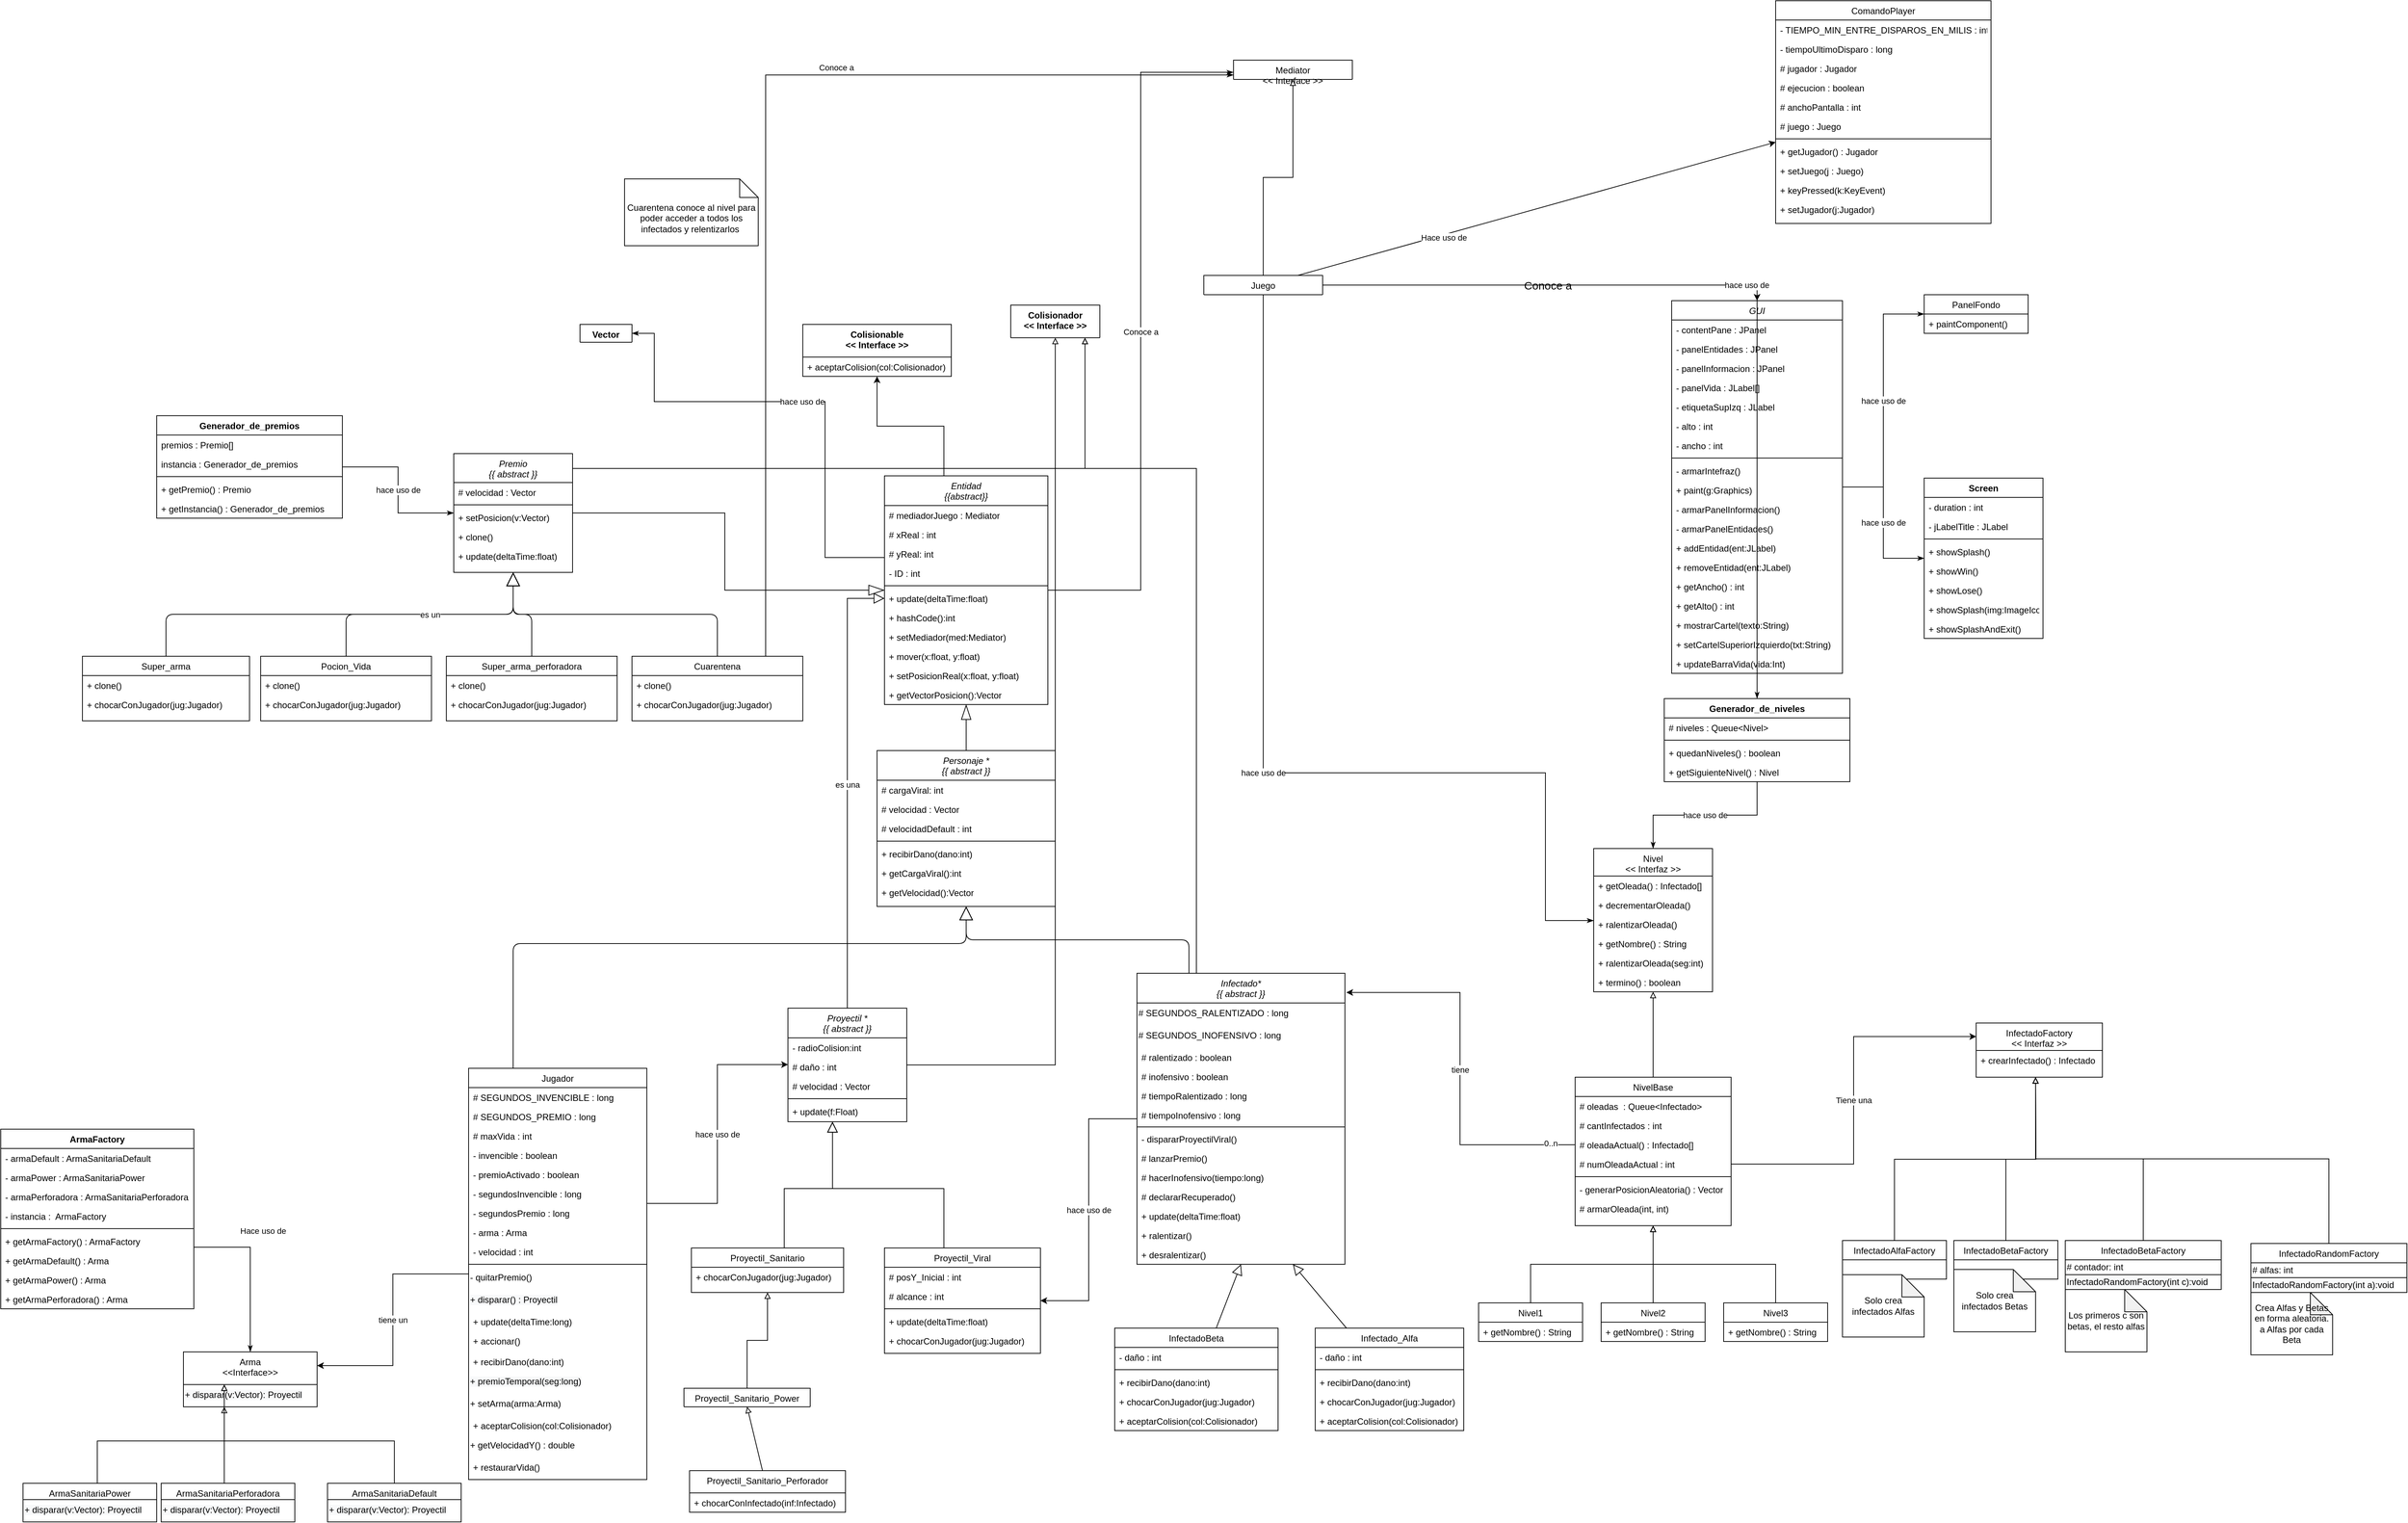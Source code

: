 <mxfile version="14.0.0" type="device"><diagram id="vQuCBNVx9QNvoaVjN_wM" name="Page-1"><mxGraphModel dx="4072" dy="2038" grid="1" gridSize="10" guides="1" tooltips="1" connect="1" arrows="1" fold="1" page="1" pageScale="1" pageWidth="827" pageHeight="1169" math="0" shadow="0"><root><mxCell id="0"/><mxCell id="1" parent="0"/><mxCell id="leUIZ2UxrLdY7LqQDR8V-1" value="Nivel&#10;&lt;&lt; Interfaz &gt;&gt;" style="swimlane;fontStyle=0;align=center;verticalAlign=top;childLayout=stackLayout;horizontal=1;startSize=37;horizontalStack=0;resizeParent=1;resizeLast=0;collapsible=1;marginBottom=0;rounded=0;shadow=0;strokeWidth=1;" vertex="1" parent="1"><mxGeometry x="65" y="62" width="160" height="193" as="geometry"><mxRectangle x="230" y="140" width="160" height="26" as="alternateBounds"/></mxGeometry></mxCell><mxCell id="leUIZ2UxrLdY7LqQDR8V-2" value="+ getOleada() : Infectado[]" style="text;align=left;verticalAlign=top;spacingLeft=4;spacingRight=4;overflow=hidden;rotatable=0;points=[[0,0.5],[1,0.5]];portConstraint=eastwest;" vertex="1" parent="leUIZ2UxrLdY7LqQDR8V-1"><mxGeometry y="37" width="160" height="26" as="geometry"/></mxCell><mxCell id="leUIZ2UxrLdY7LqQDR8V-3" value="+ decrementarOleada()" style="text;align=left;verticalAlign=top;spacingLeft=4;spacingRight=4;overflow=hidden;rotatable=0;points=[[0,0.5],[1,0.5]];portConstraint=eastwest;" vertex="1" parent="leUIZ2UxrLdY7LqQDR8V-1"><mxGeometry y="63" width="160" height="26" as="geometry"/></mxCell><mxCell id="leUIZ2UxrLdY7LqQDR8V-4" value="+ ralentizarOleada()" style="text;align=left;verticalAlign=top;spacingLeft=4;spacingRight=4;overflow=hidden;rotatable=0;points=[[0,0.5],[1,0.5]];portConstraint=eastwest;" vertex="1" parent="leUIZ2UxrLdY7LqQDR8V-1"><mxGeometry y="89" width="160" height="26" as="geometry"/></mxCell><mxCell id="leUIZ2UxrLdY7LqQDR8V-5" value="+ getNombre() : String" style="text;align=left;verticalAlign=top;spacingLeft=4;spacingRight=4;overflow=hidden;rotatable=0;points=[[0,0.5],[1,0.5]];portConstraint=eastwest;" vertex="1" parent="leUIZ2UxrLdY7LqQDR8V-1"><mxGeometry y="115" width="160" height="26" as="geometry"/></mxCell><mxCell id="leUIZ2UxrLdY7LqQDR8V-6" value="+ ralentizarOleada(seg:int)" style="text;align=left;verticalAlign=top;spacingLeft=4;spacingRight=4;overflow=hidden;rotatable=0;points=[[0,0.5],[1,0.5]];portConstraint=eastwest;" vertex="1" parent="leUIZ2UxrLdY7LqQDR8V-1"><mxGeometry y="141" width="160" height="26" as="geometry"/></mxCell><mxCell id="leUIZ2UxrLdY7LqQDR8V-7" value="+ termino() : boolean" style="text;align=left;verticalAlign=top;spacingLeft=4;spacingRight=4;overflow=hidden;rotatable=0;points=[[0,0.5],[1,0.5]];portConstraint=eastwest;" vertex="1" parent="leUIZ2UxrLdY7LqQDR8V-1"><mxGeometry y="167" width="160" height="26" as="geometry"/></mxCell><mxCell id="leUIZ2UxrLdY7LqQDR8V-8" style="edgeStyle=orthogonalEdgeStyle;rounded=0;orthogonalLoop=1;jettySize=auto;html=1;endArrow=block;endFill=0;" edge="1" parent="1" source="leUIZ2UxrLdY7LqQDR8V-10" target="leUIZ2UxrLdY7LqQDR8V-238"><mxGeometry relative="1" as="geometry"><Array as="points"><mxPoint x="-470" y="-450"/><mxPoint x="-620" y="-450"/></Array></mxGeometry></mxCell><mxCell id="leUIZ2UxrLdY7LqQDR8V-9" value="hace uso de" style="edgeStyle=orthogonalEdgeStyle;rounded=0;orthogonalLoop=1;jettySize=auto;html=1;endArrow=classic;endFill=1;" edge="1" parent="1" source="leUIZ2UxrLdY7LqQDR8V-10" target="leUIZ2UxrLdY7LqQDR8V-63"><mxGeometry relative="1" as="geometry"/></mxCell><mxCell id="leUIZ2UxrLdY7LqQDR8V-10" value="Infectado*&#10;{{ abstract }}" style="swimlane;fontStyle=2;align=center;verticalAlign=top;childLayout=stackLayout;horizontal=1;startSize=40;horizontalStack=0;resizeParent=1;resizeLast=0;collapsible=1;marginBottom=0;rounded=0;shadow=0;strokeWidth=1;" vertex="1" parent="1"><mxGeometry x="-550" y="230" width="280" height="392" as="geometry"><mxRectangle x="230" y="140" width="160" height="26" as="alternateBounds"/></mxGeometry></mxCell><mxCell id="leUIZ2UxrLdY7LqQDR8V-11" value="&lt;font face=&quot;helvetica&quot;&gt;# SEGUNDOS_RALENTIZADO : long&lt;br&gt;&lt;/font&gt;" style="text;whiteSpace=wrap;html=1;" vertex="1" parent="leUIZ2UxrLdY7LqQDR8V-10"><mxGeometry y="40" width="280" height="30" as="geometry"/></mxCell><mxCell id="leUIZ2UxrLdY7LqQDR8V-12" value="&lt;font face=&quot;helvetica&quot;&gt;# SEGUNDOS_INOFENSIVO : long&lt;br&gt;&lt;/font&gt;" style="text;whiteSpace=wrap;html=1;" vertex="1" parent="leUIZ2UxrLdY7LqQDR8V-10"><mxGeometry y="70" width="280" height="30" as="geometry"/></mxCell><mxCell id="leUIZ2UxrLdY7LqQDR8V-13" value="# ralentizado : boolean" style="text;align=left;verticalAlign=top;spacingLeft=4;spacingRight=4;overflow=hidden;rotatable=0;points=[[0,0.5],[1,0.5]];portConstraint=eastwest;" vertex="1" parent="leUIZ2UxrLdY7LqQDR8V-10"><mxGeometry y="100" width="280" height="26" as="geometry"/></mxCell><mxCell id="leUIZ2UxrLdY7LqQDR8V-14" value="# inofensivo : boolean" style="text;align=left;verticalAlign=top;spacingLeft=4;spacingRight=4;overflow=hidden;rotatable=0;points=[[0,0.5],[1,0.5]];portConstraint=eastwest;" vertex="1" parent="leUIZ2UxrLdY7LqQDR8V-10"><mxGeometry y="126" width="280" height="26" as="geometry"/></mxCell><mxCell id="leUIZ2UxrLdY7LqQDR8V-15" value="# tiempoRalentizado : long" style="text;align=left;verticalAlign=top;spacingLeft=4;spacingRight=4;overflow=hidden;rotatable=0;points=[[0,0.5],[1,0.5]];portConstraint=eastwest;" vertex="1" parent="leUIZ2UxrLdY7LqQDR8V-10"><mxGeometry y="152" width="280" height="26" as="geometry"/></mxCell><mxCell id="leUIZ2UxrLdY7LqQDR8V-16" value="# tiempoInofensivo : long" style="text;align=left;verticalAlign=top;spacingLeft=4;spacingRight=4;overflow=hidden;rotatable=0;points=[[0,0.5],[1,0.5]];portConstraint=eastwest;" vertex="1" parent="leUIZ2UxrLdY7LqQDR8V-10"><mxGeometry y="178" width="280" height="26" as="geometry"/></mxCell><mxCell id="leUIZ2UxrLdY7LqQDR8V-17" value="" style="line;html=1;strokeWidth=1;align=left;verticalAlign=middle;spacingTop=-1;spacingLeft=3;spacingRight=3;rotatable=0;labelPosition=right;points=[];portConstraint=eastwest;" vertex="1" parent="leUIZ2UxrLdY7LqQDR8V-10"><mxGeometry y="204" width="280" height="6" as="geometry"/></mxCell><mxCell id="leUIZ2UxrLdY7LqQDR8V-18" value="- dispararProyectilViral()" style="text;align=left;verticalAlign=top;spacingLeft=4;spacingRight=4;overflow=hidden;rotatable=0;points=[[0,0.5],[1,0.5]];portConstraint=eastwest;" vertex="1" parent="leUIZ2UxrLdY7LqQDR8V-10"><mxGeometry y="210" width="280" height="26" as="geometry"/></mxCell><mxCell id="leUIZ2UxrLdY7LqQDR8V-19" value="# lanzarPremio()" style="text;align=left;verticalAlign=top;spacingLeft=4;spacingRight=4;overflow=hidden;rotatable=0;points=[[0,0.5],[1,0.5]];portConstraint=eastwest;" vertex="1" parent="leUIZ2UxrLdY7LqQDR8V-10"><mxGeometry y="236" width="280" height="26" as="geometry"/></mxCell><mxCell id="leUIZ2UxrLdY7LqQDR8V-20" value="# hacerInofensivo(tiempo:long)" style="text;align=left;verticalAlign=top;spacingLeft=4;spacingRight=4;overflow=hidden;rotatable=0;points=[[0,0.5],[1,0.5]];portConstraint=eastwest;" vertex="1" parent="leUIZ2UxrLdY7LqQDR8V-10"><mxGeometry y="262" width="280" height="26" as="geometry"/></mxCell><mxCell id="leUIZ2UxrLdY7LqQDR8V-21" value="# declararRecuperado()" style="text;align=left;verticalAlign=top;spacingLeft=4;spacingRight=4;overflow=hidden;rotatable=0;points=[[0,0.5],[1,0.5]];portConstraint=eastwest;" vertex="1" parent="leUIZ2UxrLdY7LqQDR8V-10"><mxGeometry y="288" width="280" height="26" as="geometry"/></mxCell><mxCell id="leUIZ2UxrLdY7LqQDR8V-22" value="+ update(deltaTime:float)" style="text;align=left;verticalAlign=top;spacingLeft=4;spacingRight=4;overflow=hidden;rotatable=0;points=[[0,0.5],[1,0.5]];portConstraint=eastwest;" vertex="1" parent="leUIZ2UxrLdY7LqQDR8V-10"><mxGeometry y="314" width="280" height="26" as="geometry"/></mxCell><mxCell id="leUIZ2UxrLdY7LqQDR8V-23" value="+ ralentizar()" style="text;align=left;verticalAlign=top;spacingLeft=4;spacingRight=4;overflow=hidden;rotatable=0;points=[[0,0.5],[1,0.5]];portConstraint=eastwest;" vertex="1" parent="leUIZ2UxrLdY7LqQDR8V-10"><mxGeometry y="340" width="280" height="26" as="geometry"/></mxCell><mxCell id="leUIZ2UxrLdY7LqQDR8V-24" value="+ desralentizar()" style="text;align=left;verticalAlign=top;spacingLeft=4;spacingRight=4;overflow=hidden;rotatable=0;points=[[0,0.5],[1,0.5]];portConstraint=eastwest;" vertex="1" parent="leUIZ2UxrLdY7LqQDR8V-10"><mxGeometry y="366" width="280" height="26" as="geometry"/></mxCell><mxCell id="leUIZ2UxrLdY7LqQDR8V-25" style="edgeStyle=none;rounded=0;orthogonalLoop=1;jettySize=auto;html=1;entryX=0.75;entryY=1;entryDx=0;entryDy=0;startArrow=none;startFill=0;endArrow=block;endFill=0;endSize=12;" edge="1" parent="1" source="leUIZ2UxrLdY7LqQDR8V-26" target="leUIZ2UxrLdY7LqQDR8V-10"><mxGeometry relative="1" as="geometry"/></mxCell><mxCell id="leUIZ2UxrLdY7LqQDR8V-26" value="Infectado_Alfa" style="swimlane;fontStyle=0;align=center;verticalAlign=top;childLayout=stackLayout;horizontal=1;startSize=26;horizontalStack=0;resizeParent=1;resizeLast=0;collapsible=1;marginBottom=0;rounded=0;shadow=0;strokeWidth=1;" vertex="1" parent="1"><mxGeometry x="-310" y="708" width="200" height="138" as="geometry"><mxRectangle x="230" y="140" width="160" height="26" as="alternateBounds"/></mxGeometry></mxCell><mxCell id="leUIZ2UxrLdY7LqQDR8V-27" value="- daño : int" style="text;align=left;verticalAlign=top;spacingLeft=4;spacingRight=4;overflow=hidden;rotatable=0;points=[[0,0.5],[1,0.5]];portConstraint=eastwest;" vertex="1" parent="leUIZ2UxrLdY7LqQDR8V-26"><mxGeometry y="26" width="200" height="26" as="geometry"/></mxCell><mxCell id="leUIZ2UxrLdY7LqQDR8V-28" value="" style="line;html=1;strokeWidth=1;align=left;verticalAlign=middle;spacingTop=-1;spacingLeft=3;spacingRight=3;rotatable=0;labelPosition=right;points=[];portConstraint=eastwest;" vertex="1" parent="leUIZ2UxrLdY7LqQDR8V-26"><mxGeometry y="52" width="200" height="8" as="geometry"/></mxCell><mxCell id="leUIZ2UxrLdY7LqQDR8V-29" value="+ recibirDano(dano:int)" style="text;align=left;verticalAlign=top;spacingLeft=4;spacingRight=4;overflow=hidden;rotatable=0;points=[[0,0.5],[1,0.5]];portConstraint=eastwest;" vertex="1" parent="leUIZ2UxrLdY7LqQDR8V-26"><mxGeometry y="60" width="200" height="26" as="geometry"/></mxCell><mxCell id="leUIZ2UxrLdY7LqQDR8V-30" value="+ chocarConJugador(jug:Jugador)" style="text;align=left;verticalAlign=top;spacingLeft=4;spacingRight=4;overflow=hidden;rotatable=0;points=[[0,0.5],[1,0.5]];portConstraint=eastwest;" vertex="1" parent="leUIZ2UxrLdY7LqQDR8V-26"><mxGeometry y="86" width="200" height="26" as="geometry"/></mxCell><mxCell id="leUIZ2UxrLdY7LqQDR8V-31" value="+ aceptarColision(col:Colisionador)" style="text;align=left;verticalAlign=top;spacingLeft=4;spacingRight=4;overflow=hidden;rotatable=0;points=[[0,0.5],[1,0.5]];portConstraint=eastwest;" vertex="1" parent="leUIZ2UxrLdY7LqQDR8V-26"><mxGeometry y="112" width="200" height="26" as="geometry"/></mxCell><mxCell id="leUIZ2UxrLdY7LqQDR8V-32" style="edgeStyle=none;rounded=0;orthogonalLoop=1;jettySize=auto;html=1;startArrow=none;startFill=0;endArrow=block;endFill=0;endSize=12;entryX=0.5;entryY=1;entryDx=0;entryDy=0;" edge="1" parent="1" source="leUIZ2UxrLdY7LqQDR8V-33" target="leUIZ2UxrLdY7LqQDR8V-10"><mxGeometry relative="1" as="geometry"><mxPoint x="-420" y="434" as="targetPoint"/></mxGeometry></mxCell><mxCell id="leUIZ2UxrLdY7LqQDR8V-33" value="InfectadoBeta" style="swimlane;fontStyle=0;align=center;verticalAlign=top;childLayout=stackLayout;horizontal=1;startSize=26;horizontalStack=0;resizeParent=1;resizeLast=0;collapsible=1;marginBottom=0;rounded=0;shadow=0;strokeWidth=1;" vertex="1" parent="1"><mxGeometry x="-580" y="708" width="220" height="138" as="geometry"><mxRectangle x="230" y="140" width="160" height="26" as="alternateBounds"/></mxGeometry></mxCell><mxCell id="leUIZ2UxrLdY7LqQDR8V-34" value="- daño : int" style="text;align=left;verticalAlign=top;spacingLeft=4;spacingRight=4;overflow=hidden;rotatable=0;points=[[0,0.5],[1,0.5]];portConstraint=eastwest;" vertex="1" parent="leUIZ2UxrLdY7LqQDR8V-33"><mxGeometry y="26" width="220" height="26" as="geometry"/></mxCell><mxCell id="leUIZ2UxrLdY7LqQDR8V-35" value="" style="line;html=1;strokeWidth=1;align=left;verticalAlign=middle;spacingTop=-1;spacingLeft=3;spacingRight=3;rotatable=0;labelPosition=right;points=[];portConstraint=eastwest;" vertex="1" parent="leUIZ2UxrLdY7LqQDR8V-33"><mxGeometry y="52" width="220" height="8" as="geometry"/></mxCell><mxCell id="leUIZ2UxrLdY7LqQDR8V-36" value="+ recibirDano(dano:int)" style="text;align=left;verticalAlign=top;spacingLeft=4;spacingRight=4;overflow=hidden;rotatable=0;points=[[0,0.5],[1,0.5]];portConstraint=eastwest;" vertex="1" parent="leUIZ2UxrLdY7LqQDR8V-33"><mxGeometry y="60" width="220" height="26" as="geometry"/></mxCell><mxCell id="leUIZ2UxrLdY7LqQDR8V-37" value="+ chocarConJugador(jug:Jugador)" style="text;align=left;verticalAlign=top;spacingLeft=4;spacingRight=4;overflow=hidden;rotatable=0;points=[[0,0.5],[1,0.5]];portConstraint=eastwest;" vertex="1" parent="leUIZ2UxrLdY7LqQDR8V-33"><mxGeometry y="86" width="220" height="26" as="geometry"/></mxCell><mxCell id="leUIZ2UxrLdY7LqQDR8V-38" value="+ aceptarColision(col:Colisionador)" style="text;align=left;verticalAlign=top;spacingLeft=4;spacingRight=4;overflow=hidden;rotatable=0;points=[[0,0.5],[1,0.5]];portConstraint=eastwest;" vertex="1" parent="leUIZ2UxrLdY7LqQDR8V-33"><mxGeometry y="112" width="220" height="26" as="geometry"/></mxCell><mxCell id="leUIZ2UxrLdY7LqQDR8V-39" value="tiene un" style="edgeStyle=orthogonalEdgeStyle;rounded=0;orthogonalLoop=1;jettySize=auto;html=1;entryX=1;entryY=0.25;entryDx=0;entryDy=0;endArrow=classic;endFill=1;" edge="1" parent="1" source="leUIZ2UxrLdY7LqQDR8V-41" target="leUIZ2UxrLdY7LqQDR8V-188"><mxGeometry relative="1" as="geometry"/></mxCell><mxCell id="leUIZ2UxrLdY7LqQDR8V-40" value="hace uso de" style="edgeStyle=orthogonalEdgeStyle;rounded=0;orthogonalLoop=1;jettySize=auto;html=1;endArrow=classic;endFill=1;" edge="1" parent="1" source="leUIZ2UxrLdY7LqQDR8V-41" target="leUIZ2UxrLdY7LqQDR8V-71"><mxGeometry relative="1" as="geometry"><Array as="points"><mxPoint x="-1115" y="540"/><mxPoint x="-1115" y="353"/></Array></mxGeometry></mxCell><mxCell id="leUIZ2UxrLdY7LqQDR8V-41" value="Jugador" style="swimlane;fontStyle=0;align=center;verticalAlign=top;childLayout=stackLayout;horizontal=1;startSize=26;horizontalStack=0;resizeParent=1;resizeLast=0;collapsible=1;marginBottom=0;rounded=0;shadow=0;strokeWidth=1;" vertex="1" parent="1"><mxGeometry x="-1450" y="358" width="240" height="554" as="geometry"><mxRectangle x="-1450" y="358" width="160" height="26" as="alternateBounds"/></mxGeometry></mxCell><mxCell id="leUIZ2UxrLdY7LqQDR8V-42" value="# SEGUNDOS_INVENCIBLE : long" style="text;align=left;verticalAlign=top;spacingLeft=4;spacingRight=4;overflow=hidden;rotatable=0;points=[[0,0.5],[1,0.5]];portConstraint=eastwest;" vertex="1" parent="leUIZ2UxrLdY7LqQDR8V-41"><mxGeometry y="26" width="240" height="26" as="geometry"/></mxCell><mxCell id="leUIZ2UxrLdY7LqQDR8V-43" value="# SEGUNDOS_PREMIO : long" style="text;align=left;verticalAlign=top;spacingLeft=4;spacingRight=4;overflow=hidden;rotatable=0;points=[[0,0.5],[1,0.5]];portConstraint=eastwest;" vertex="1" parent="leUIZ2UxrLdY7LqQDR8V-41"><mxGeometry y="52" width="240" height="26" as="geometry"/></mxCell><mxCell id="leUIZ2UxrLdY7LqQDR8V-44" value="# maxVida : int" style="text;align=left;verticalAlign=top;spacingLeft=4;spacingRight=4;overflow=hidden;rotatable=0;points=[[0,0.5],[1,0.5]];portConstraint=eastwest;" vertex="1" parent="leUIZ2UxrLdY7LqQDR8V-41"><mxGeometry y="78" width="240" height="26" as="geometry"/></mxCell><mxCell id="leUIZ2UxrLdY7LqQDR8V-45" value="- invencible : boolean" style="text;align=left;verticalAlign=top;spacingLeft=4;spacingRight=4;overflow=hidden;rotatable=0;points=[[0,0.5],[1,0.5]];portConstraint=eastwest;" vertex="1" parent="leUIZ2UxrLdY7LqQDR8V-41"><mxGeometry y="104" width="240" height="26" as="geometry"/></mxCell><mxCell id="leUIZ2UxrLdY7LqQDR8V-46" value="- premioActivado : boolean" style="text;align=left;verticalAlign=top;spacingLeft=4;spacingRight=4;overflow=hidden;rotatable=0;points=[[0,0.5],[1,0.5]];portConstraint=eastwest;" vertex="1" parent="leUIZ2UxrLdY7LqQDR8V-41"><mxGeometry y="130" width="240" height="26" as="geometry"/></mxCell><mxCell id="leUIZ2UxrLdY7LqQDR8V-47" value="- segundosInvencible : long" style="text;align=left;verticalAlign=top;spacingLeft=4;spacingRight=4;overflow=hidden;rotatable=0;points=[[0,0.5],[1,0.5]];portConstraint=eastwest;" vertex="1" parent="leUIZ2UxrLdY7LqQDR8V-41"><mxGeometry y="156" width="240" height="26" as="geometry"/></mxCell><mxCell id="leUIZ2UxrLdY7LqQDR8V-48" value="- segundosPremio : long" style="text;align=left;verticalAlign=top;spacingLeft=4;spacingRight=4;overflow=hidden;rotatable=0;points=[[0,0.5],[1,0.5]];portConstraint=eastwest;" vertex="1" parent="leUIZ2UxrLdY7LqQDR8V-41"><mxGeometry y="182" width="240" height="26" as="geometry"/></mxCell><mxCell id="leUIZ2UxrLdY7LqQDR8V-49" value="- arma : Arma" style="text;align=left;verticalAlign=top;spacingLeft=4;spacingRight=4;overflow=hidden;rotatable=0;points=[[0,0.5],[1,0.5]];portConstraint=eastwest;" vertex="1" parent="leUIZ2UxrLdY7LqQDR8V-41"><mxGeometry y="208" width="240" height="26" as="geometry"/></mxCell><mxCell id="leUIZ2UxrLdY7LqQDR8V-50" value="- velocidad : int" style="text;align=left;verticalAlign=top;spacingLeft=4;spacingRight=4;overflow=hidden;rotatable=0;points=[[0,0.5],[1,0.5]];portConstraint=eastwest;" vertex="1" parent="leUIZ2UxrLdY7LqQDR8V-41"><mxGeometry y="234" width="240" height="26" as="geometry"/></mxCell><mxCell id="leUIZ2UxrLdY7LqQDR8V-51" value="" style="line;html=1;strokeWidth=1;align=left;verticalAlign=middle;spacingTop=-1;spacingLeft=3;spacingRight=3;rotatable=0;labelPosition=right;points=[];portConstraint=eastwest;" vertex="1" parent="leUIZ2UxrLdY7LqQDR8V-41"><mxGeometry y="260" width="240" height="8" as="geometry"/></mxCell><mxCell id="leUIZ2UxrLdY7LqQDR8V-52" value="&lt;font face=&quot;helvetica&quot;&gt;- quitarPremio()&lt;br&gt;&lt;/font&gt;" style="text;whiteSpace=wrap;html=1;" vertex="1" parent="leUIZ2UxrLdY7LqQDR8V-41"><mxGeometry y="268" width="240" height="30" as="geometry"/></mxCell><mxCell id="leUIZ2UxrLdY7LqQDR8V-53" value="&lt;span style=&quot;color: rgb(0 , 0 , 0) ; font-family: &amp;#34;helvetica&amp;#34; ; font-size: 12px ; font-style: normal ; font-weight: 400 ; letter-spacing: normal ; text-align: left ; text-indent: 0px ; text-transform: none ; word-spacing: 0px ; background-color: rgb(248 , 249 , 250) ; display: inline ; float: none&quot;&gt;+ disparar() : Proyectil&lt;/span&gt;" style="text;whiteSpace=wrap;html=1;" vertex="1" parent="leUIZ2UxrLdY7LqQDR8V-41"><mxGeometry y="298" width="240" height="30" as="geometry"/></mxCell><mxCell id="leUIZ2UxrLdY7LqQDR8V-54" value="+ update(deltaTime:long)" style="text;align=left;verticalAlign=top;spacingLeft=4;spacingRight=4;overflow=hidden;rotatable=0;points=[[0,0.5],[1,0.5]];portConstraint=eastwest;" vertex="1" parent="leUIZ2UxrLdY7LqQDR8V-41"><mxGeometry y="328" width="240" height="26" as="geometry"/></mxCell><mxCell id="leUIZ2UxrLdY7LqQDR8V-55" value="+ accionar()" style="text;align=left;verticalAlign=top;spacingLeft=4;spacingRight=4;overflow=hidden;rotatable=0;points=[[0,0.5],[1,0.5]];portConstraint=eastwest;" vertex="1" parent="leUIZ2UxrLdY7LqQDR8V-41"><mxGeometry y="354" width="240" height="28" as="geometry"/></mxCell><mxCell id="leUIZ2UxrLdY7LqQDR8V-56" value="+ recibirDano(dano:int)" style="text;align=left;verticalAlign=top;spacingLeft=4;spacingRight=4;overflow=hidden;rotatable=0;points=[[0,0.5],[1,0.5]];portConstraint=eastwest;" vertex="1" parent="leUIZ2UxrLdY7LqQDR8V-41"><mxGeometry y="382" width="240" height="26" as="geometry"/></mxCell><mxCell id="leUIZ2UxrLdY7LqQDR8V-57" value="&lt;span style=&quot;color: rgb(0 , 0 , 0) ; font-family: &amp;#34;helvetica&amp;#34; ; font-size: 12px ; font-style: normal ; font-weight: 400 ; letter-spacing: normal ; text-align: left ; text-indent: 0px ; text-transform: none ; word-spacing: 0px ; background-color: rgb(248 , 249 , 250) ; display: inline ; float: none&quot;&gt;+ premioTemporal(seg:long)&lt;/span&gt;" style="text;whiteSpace=wrap;html=1;" vertex="1" parent="leUIZ2UxrLdY7LqQDR8V-41"><mxGeometry y="408" width="240" height="30" as="geometry"/></mxCell><mxCell id="leUIZ2UxrLdY7LqQDR8V-58" value="&lt;font face=&quot;helvetica&quot;&gt;+ setArma(arma:Arma)&lt;br&gt;&lt;/font&gt;" style="text;whiteSpace=wrap;html=1;" vertex="1" parent="leUIZ2UxrLdY7LqQDR8V-41"><mxGeometry y="438" width="240" height="30" as="geometry"/></mxCell><mxCell id="leUIZ2UxrLdY7LqQDR8V-59" value="+ aceptarColision(col:Colisionador)" style="text;align=left;verticalAlign=top;spacingLeft=4;spacingRight=4;overflow=hidden;rotatable=0;points=[[0,0.5],[1,0.5]];portConstraint=eastwest;" vertex="1" parent="leUIZ2UxrLdY7LqQDR8V-41"><mxGeometry y="468" width="240" height="26" as="geometry"/></mxCell><mxCell id="leUIZ2UxrLdY7LqQDR8V-60" value="&lt;font face=&quot;helvetica&quot;&gt;+ getVelocidadY() : double&lt;br&gt;&lt;/font&gt;" style="text;whiteSpace=wrap;html=1;" vertex="1" parent="leUIZ2UxrLdY7LqQDR8V-41"><mxGeometry y="494" width="240" height="30" as="geometry"/></mxCell><mxCell id="leUIZ2UxrLdY7LqQDR8V-61" value="+ restaurarVida()" style="text;align=left;verticalAlign=top;spacingLeft=4;spacingRight=4;overflow=hidden;rotatable=0;points=[[0,0.5],[1,0.5]];portConstraint=eastwest;" vertex="1" parent="leUIZ2UxrLdY7LqQDR8V-41"><mxGeometry y="524" width="240" height="26" as="geometry"/></mxCell><mxCell id="leUIZ2UxrLdY7LqQDR8V-62" style="edgeStyle=orthogonalEdgeStyle;rounded=0;orthogonalLoop=1;jettySize=auto;html=1;startArrow=none;startFill=0;endArrow=block;endFill=0;endSize=12;" edge="1" parent="1" source="leUIZ2UxrLdY7LqQDR8V-63" target="leUIZ2UxrLdY7LqQDR8V-71"><mxGeometry relative="1" as="geometry"><Array as="points"><mxPoint x="-810" y="520"/><mxPoint x="-960" y="520"/></Array></mxGeometry></mxCell><mxCell id="leUIZ2UxrLdY7LqQDR8V-63" value="Proyectil_Viral" style="swimlane;fontStyle=0;align=center;verticalAlign=top;childLayout=stackLayout;horizontal=1;startSize=26;horizontalStack=0;resizeParent=1;resizeLast=0;collapsible=1;marginBottom=0;rounded=0;shadow=0;strokeWidth=1;" vertex="1" parent="1"><mxGeometry x="-890" y="600" width="210" height="142" as="geometry"><mxRectangle x="-890" y="600" width="160" height="26" as="alternateBounds"/></mxGeometry></mxCell><mxCell id="leUIZ2UxrLdY7LqQDR8V-64" value="# posY_Inicial : int" style="text;align=left;verticalAlign=top;spacingLeft=4;spacingRight=4;overflow=hidden;rotatable=0;points=[[0,0.5],[1,0.5]];portConstraint=eastwest;" vertex="1" parent="leUIZ2UxrLdY7LqQDR8V-63"><mxGeometry y="26" width="210" height="26" as="geometry"/></mxCell><mxCell id="leUIZ2UxrLdY7LqQDR8V-65" value="# alcance : int" style="text;align=left;verticalAlign=top;spacingLeft=4;spacingRight=4;overflow=hidden;rotatable=0;points=[[0,0.5],[1,0.5]];portConstraint=eastwest;" vertex="1" parent="leUIZ2UxrLdY7LqQDR8V-63"><mxGeometry y="52" width="210" height="26" as="geometry"/></mxCell><mxCell id="leUIZ2UxrLdY7LqQDR8V-66" value="" style="line;html=1;strokeWidth=1;align=left;verticalAlign=middle;spacingTop=-1;spacingLeft=3;spacingRight=3;rotatable=0;labelPosition=right;points=[];portConstraint=eastwest;" vertex="1" parent="leUIZ2UxrLdY7LqQDR8V-63"><mxGeometry y="78" width="210" height="8" as="geometry"/></mxCell><mxCell id="leUIZ2UxrLdY7LqQDR8V-67" value="+ update(deltaTime:float)" style="text;align=left;verticalAlign=top;spacingLeft=4;spacingRight=4;overflow=hidden;rotatable=0;points=[[0,0.5],[1,0.5]];portConstraint=eastwest;" vertex="1" parent="leUIZ2UxrLdY7LqQDR8V-63"><mxGeometry y="86" width="210" height="26" as="geometry"/></mxCell><mxCell id="leUIZ2UxrLdY7LqQDR8V-68" value="+ chocarConJugador(jug:Jugador)" style="text;align=left;verticalAlign=top;spacingLeft=4;spacingRight=4;overflow=hidden;rotatable=0;points=[[0,0.5],[1,0.5]];portConstraint=eastwest;" vertex="1" parent="leUIZ2UxrLdY7LqQDR8V-63"><mxGeometry y="112" width="210" height="26" as="geometry"/></mxCell><mxCell id="leUIZ2UxrLdY7LqQDR8V-69" value="es una" style="edgeStyle=orthogonalEdgeStyle;rounded=0;orthogonalLoop=1;jettySize=auto;html=1;entryX=0;entryY=0.5;entryDx=0;entryDy=0;startArrow=none;startFill=0;endArrow=block;endFill=0;endSize=12;" edge="1" parent="1" source="leUIZ2UxrLdY7LqQDR8V-71" target="leUIZ2UxrLdY7LqQDR8V-141"><mxGeometry relative="1" as="geometry"/></mxCell><mxCell id="leUIZ2UxrLdY7LqQDR8V-70" style="edgeStyle=orthogonalEdgeStyle;rounded=0;orthogonalLoop=1;jettySize=auto;html=1;endArrow=block;endFill=0;" edge="1" parent="1" source="leUIZ2UxrLdY7LqQDR8V-71" target="leUIZ2UxrLdY7LqQDR8V-238"><mxGeometry relative="1" as="geometry"/></mxCell><mxCell id="leUIZ2UxrLdY7LqQDR8V-71" value="Proyectil *&#10;{{ abstract }}" style="swimlane;fontStyle=2;align=center;verticalAlign=top;childLayout=stackLayout;horizontal=1;startSize=40;horizontalStack=0;resizeParent=1;resizeLast=0;collapsible=1;marginBottom=0;rounded=0;shadow=0;strokeWidth=1;" vertex="1" parent="1"><mxGeometry x="-1020" y="277" width="160" height="153" as="geometry"><mxRectangle x="-1020" y="277" width="170" height="33" as="alternateBounds"/></mxGeometry></mxCell><mxCell id="leUIZ2UxrLdY7LqQDR8V-72" value="- radioColision:int" style="text;align=left;verticalAlign=top;spacingLeft=4;spacingRight=4;overflow=hidden;rotatable=0;points=[[0,0.5],[1,0.5]];portConstraint=eastwest;" vertex="1" parent="leUIZ2UxrLdY7LqQDR8V-71"><mxGeometry y="40" width="160" height="26" as="geometry"/></mxCell><mxCell id="leUIZ2UxrLdY7LqQDR8V-73" value="# daño : int" style="text;align=left;verticalAlign=top;spacingLeft=4;spacingRight=4;overflow=hidden;rotatable=0;points=[[0,0.5],[1,0.5]];portConstraint=eastwest;" vertex="1" parent="leUIZ2UxrLdY7LqQDR8V-71"><mxGeometry y="66" width="160" height="26" as="geometry"/></mxCell><mxCell id="leUIZ2UxrLdY7LqQDR8V-74" value="# velocidad : Vector" style="text;align=left;verticalAlign=top;spacingLeft=4;spacingRight=4;overflow=hidden;rotatable=0;points=[[0,0.5],[1,0.5]];portConstraint=eastwest;" vertex="1" parent="leUIZ2UxrLdY7LqQDR8V-71"><mxGeometry y="92" width="160" height="26" as="geometry"/></mxCell><mxCell id="leUIZ2UxrLdY7LqQDR8V-75" value="" style="line;html=1;strokeWidth=1;align=left;verticalAlign=middle;spacingTop=-1;spacingLeft=3;spacingRight=3;rotatable=0;labelPosition=right;points=[];portConstraint=eastwest;" vertex="1" parent="leUIZ2UxrLdY7LqQDR8V-71"><mxGeometry y="118" width="160" height="8" as="geometry"/></mxCell><mxCell id="leUIZ2UxrLdY7LqQDR8V-76" value="+ update(f:Float)" style="text;align=left;verticalAlign=top;spacingLeft=4;spacingRight=4;overflow=hidden;rotatable=0;points=[[0,0.5],[1,0.5]];portConstraint=eastwest;" vertex="1" parent="leUIZ2UxrLdY7LqQDR8V-71"><mxGeometry y="126" width="160" height="26" as="geometry"/></mxCell><mxCell id="leUIZ2UxrLdY7LqQDR8V-77" style="edgeStyle=none;rounded=0;orthogonalLoop=1;jettySize=auto;html=1;entryX=0.5;entryY=1;entryDx=0;entryDy=0;startArrow=none;startFill=0;endArrow=block;endFill=0;" edge="1" parent="1" source="leUIZ2UxrLdY7LqQDR8V-78" target="leUIZ2UxrLdY7LqQDR8V-150"><mxGeometry relative="1" as="geometry"/></mxCell><mxCell id="leUIZ2UxrLdY7LqQDR8V-78" value="Proyectil_Sanitario_Perforador" style="swimlane;fontStyle=0;align=center;verticalAlign=top;childLayout=stackLayout;horizontal=1;startSize=30;horizontalStack=0;resizeParent=1;resizeLast=0;collapsible=1;marginBottom=0;rounded=0;shadow=0;strokeWidth=1;" vertex="1" parent="1"><mxGeometry x="-1152.5" y="900" width="210" height="56" as="geometry"><mxRectangle x="-1152.5" y="900" width="160" height="26" as="alternateBounds"/></mxGeometry></mxCell><mxCell id="leUIZ2UxrLdY7LqQDR8V-79" value="+ chocarConInfectado(inf:Infectado)" style="text;align=left;verticalAlign=top;spacingLeft=4;spacingRight=4;overflow=hidden;rotatable=0;points=[[0,0.5],[1,0.5]];portConstraint=eastwest;" vertex="1" parent="leUIZ2UxrLdY7LqQDR8V-78"><mxGeometry y="30" width="210" height="26" as="geometry"/></mxCell><mxCell id="leUIZ2UxrLdY7LqQDR8V-80" style="edgeStyle=orthogonalEdgeStyle;rounded=0;orthogonalLoop=1;jettySize=auto;html=1;endArrow=blockThin;endFill=0;endSize=19;" edge="1" parent="1" source="leUIZ2UxrLdY7LqQDR8V-82" target="leUIZ2UxrLdY7LqQDR8V-135"><mxGeometry relative="1" as="geometry"/></mxCell><mxCell id="leUIZ2UxrLdY7LqQDR8V-81" style="edgeStyle=orthogonalEdgeStyle;rounded=0;orthogonalLoop=1;jettySize=auto;html=1;endArrow=block;endFill=0;" edge="1" parent="1" source="leUIZ2UxrLdY7LqQDR8V-82" target="leUIZ2UxrLdY7LqQDR8V-238"><mxGeometry relative="1" as="geometry"><Array as="points"><mxPoint x="-620" y="-450"/></Array></mxGeometry></mxCell><mxCell id="leUIZ2UxrLdY7LqQDR8V-82" value="Premio&#10;{{ abstract }}" style="swimlane;fontStyle=2;align=center;verticalAlign=top;childLayout=stackLayout;horizontal=1;startSize=39;horizontalStack=0;resizeParent=1;resizeLast=0;collapsible=1;marginBottom=0;rounded=0;shadow=0;strokeWidth=1;" vertex="1" parent="1"><mxGeometry x="-1470" y="-470" width="160" height="160" as="geometry"><mxRectangle x="-1470" y="-470" width="160" height="26" as="alternateBounds"/></mxGeometry></mxCell><mxCell id="leUIZ2UxrLdY7LqQDR8V-83" value="# velocidad : Vector" style="text;align=left;verticalAlign=top;spacingLeft=4;spacingRight=4;overflow=hidden;rotatable=0;points=[[0,0.5],[1,0.5]];portConstraint=eastwest;" vertex="1" parent="leUIZ2UxrLdY7LqQDR8V-82"><mxGeometry y="39" width="160" height="26" as="geometry"/></mxCell><mxCell id="leUIZ2UxrLdY7LqQDR8V-84" value="" style="line;html=1;strokeWidth=1;align=left;verticalAlign=middle;spacingTop=-1;spacingLeft=3;spacingRight=3;rotatable=0;labelPosition=right;points=[];portConstraint=eastwest;" vertex="1" parent="leUIZ2UxrLdY7LqQDR8V-82"><mxGeometry y="65" width="160" height="8" as="geometry"/></mxCell><mxCell id="leUIZ2UxrLdY7LqQDR8V-85" value="+ setPosicion(v:Vector)" style="text;align=left;verticalAlign=top;spacingLeft=4;spacingRight=4;overflow=hidden;rotatable=0;points=[[0,0.5],[1,0.5]];portConstraint=eastwest;" vertex="1" parent="leUIZ2UxrLdY7LqQDR8V-82"><mxGeometry y="73" width="160" height="26" as="geometry"/></mxCell><mxCell id="leUIZ2UxrLdY7LqQDR8V-86" value="+ clone()" style="text;align=left;verticalAlign=top;spacingLeft=4;spacingRight=4;overflow=hidden;rotatable=0;points=[[0,0.5],[1,0.5]];portConstraint=eastwest;" vertex="1" parent="leUIZ2UxrLdY7LqQDR8V-82"><mxGeometry y="99" width="160" height="26" as="geometry"/></mxCell><mxCell id="leUIZ2UxrLdY7LqQDR8V-87" value="+ update(deltaTime:float)" style="text;align=left;verticalAlign=top;spacingLeft=4;spacingRight=4;overflow=hidden;rotatable=0;points=[[0,0.5],[1,0.5]];portConstraint=eastwest;" vertex="1" parent="leUIZ2UxrLdY7LqQDR8V-82"><mxGeometry y="125" width="160" height="26" as="geometry"/></mxCell><mxCell id="leUIZ2UxrLdY7LqQDR8V-88" value="Conoce a" style="edgeStyle=orthogonalEdgeStyle;rounded=0;orthogonalLoop=1;jettySize=auto;html=1;endArrow=classicThin;endFill=1;" edge="1" parent="1" source="leUIZ2UxrLdY7LqQDR8V-89" target="leUIZ2UxrLdY7LqQDR8V-203"><mxGeometry x="0.243" y="10" relative="1" as="geometry"><mxPoint x="-500" y="-980" as="targetPoint"/><Array as="points"><mxPoint x="-1050" y="-980"/></Array><mxPoint as="offset"/></mxGeometry></mxCell><mxCell id="leUIZ2UxrLdY7LqQDR8V-89" value="Cuarentena" style="swimlane;fontStyle=0;align=center;verticalAlign=top;childLayout=stackLayout;horizontal=1;startSize=26;horizontalStack=0;resizeParent=1;resizeLast=0;collapsible=1;marginBottom=0;rounded=0;shadow=0;strokeWidth=1;" vertex="1" parent="1"><mxGeometry x="-1230" y="-197" width="230" height="87" as="geometry"><mxRectangle x="230" y="140" width="160" height="26" as="alternateBounds"/></mxGeometry></mxCell><mxCell id="leUIZ2UxrLdY7LqQDR8V-90" value="+ clone()" style="text;align=left;verticalAlign=top;spacingLeft=4;spacingRight=4;overflow=hidden;rotatable=0;points=[[0,0.5],[1,0.5]];portConstraint=eastwest;" vertex="1" parent="leUIZ2UxrLdY7LqQDR8V-89"><mxGeometry y="26" width="230" height="26" as="geometry"/></mxCell><mxCell id="leUIZ2UxrLdY7LqQDR8V-91" value="+ chocarConJugador(jug:Jugador)" style="text;align=left;verticalAlign=top;spacingLeft=4;spacingRight=4;overflow=hidden;rotatable=0;points=[[0,0.5],[1,0.5]];portConstraint=eastwest;" vertex="1" parent="leUIZ2UxrLdY7LqQDR8V-89"><mxGeometry y="52" width="230" height="26" as="geometry"/></mxCell><mxCell id="leUIZ2UxrLdY7LqQDR8V-92" value="Super_arma" style="swimlane;fontStyle=0;align=center;verticalAlign=top;childLayout=stackLayout;horizontal=1;startSize=26;horizontalStack=0;resizeParent=1;resizeLast=0;collapsible=1;marginBottom=0;rounded=0;shadow=0;strokeWidth=1;" vertex="1" parent="1"><mxGeometry x="-1970" y="-197" width="225" height="87" as="geometry"><mxRectangle x="230" y="140" width="160" height="26" as="alternateBounds"/></mxGeometry></mxCell><mxCell id="leUIZ2UxrLdY7LqQDR8V-93" value="+ clone()" style="text;align=left;verticalAlign=top;spacingLeft=4;spacingRight=4;overflow=hidden;rotatable=0;points=[[0,0.5],[1,0.5]];portConstraint=eastwest;" vertex="1" parent="leUIZ2UxrLdY7LqQDR8V-92"><mxGeometry y="26" width="225" height="26" as="geometry"/></mxCell><mxCell id="leUIZ2UxrLdY7LqQDR8V-94" value="+ chocarConJugador(jug:Jugador)" style="text;align=left;verticalAlign=top;spacingLeft=4;spacingRight=4;overflow=hidden;rotatable=0;points=[[0,0.5],[1,0.5]];portConstraint=eastwest;" vertex="1" parent="leUIZ2UxrLdY7LqQDR8V-92"><mxGeometry y="52" width="225" height="26" as="geometry"/></mxCell><mxCell id="leUIZ2UxrLdY7LqQDR8V-95" value="" style="endArrow=block;endSize=16;endFill=0;html=1;exitX=0.5;exitY=0;exitDx=0;exitDy=0;entryX=0.5;entryY=1;entryDx=0;entryDy=0;edgeStyle=orthogonalEdgeStyle;" edge="1" parent="1" source="leUIZ2UxrLdY7LqQDR8V-92" target="leUIZ2UxrLdY7LqQDR8V-82"><mxGeometry x="-0.444" width="160" relative="1" as="geometry"><mxPoint x="-1310" y="-197" as="sourcePoint"/><mxPoint x="-1205" y="-259" as="targetPoint"/><mxPoint as="offset"/></mxGeometry></mxCell><mxCell id="leUIZ2UxrLdY7LqQDR8V-96" value="Pocion_Vida" style="swimlane;fontStyle=0;align=center;verticalAlign=top;childLayout=stackLayout;horizontal=1;startSize=26;horizontalStack=0;resizeParent=1;resizeLast=0;collapsible=1;marginBottom=0;rounded=0;shadow=0;strokeWidth=1;" vertex="1" parent="1"><mxGeometry x="-1730" y="-197" width="230" height="87" as="geometry"><mxRectangle x="230" y="140" width="160" height="26" as="alternateBounds"/></mxGeometry></mxCell><mxCell id="leUIZ2UxrLdY7LqQDR8V-97" value="+ clone()" style="text;align=left;verticalAlign=top;spacingLeft=4;spacingRight=4;overflow=hidden;rotatable=0;points=[[0,0.5],[1,0.5]];portConstraint=eastwest;" vertex="1" parent="leUIZ2UxrLdY7LqQDR8V-96"><mxGeometry y="26" width="230" height="26" as="geometry"/></mxCell><mxCell id="leUIZ2UxrLdY7LqQDR8V-98" value="+ chocarConJugador(jug:Jugador)" style="text;align=left;verticalAlign=top;spacingLeft=4;spacingRight=4;overflow=hidden;rotatable=0;points=[[0,0.5],[1,0.5]];portConstraint=eastwest;" vertex="1" parent="leUIZ2UxrLdY7LqQDR8V-96"><mxGeometry y="52" width="230" height="26" as="geometry"/></mxCell><mxCell id="leUIZ2UxrLdY7LqQDR8V-99" value="es un" style="endArrow=block;endSize=16;endFill=0;html=1;exitX=0.5;exitY=0;exitDx=0;exitDy=0;entryX=0.5;entryY=1;entryDx=0;entryDy=0;edgeStyle=orthogonalEdgeStyle;" edge="1" parent="1" source="leUIZ2UxrLdY7LqQDR8V-96" target="leUIZ2UxrLdY7LqQDR8V-82"><mxGeometry width="160" relative="1" as="geometry"><mxPoint x="-1485" y="-179" as="sourcePoint"/><mxPoint x="-1380" y="-219" as="targetPoint"/></mxGeometry></mxCell><mxCell id="leUIZ2UxrLdY7LqQDR8V-100" value="Cuarentena conoce al nivel para poder acceder a todos los infectados y relentizarlos&amp;nbsp;" style="shape=note2;boundedLbl=1;whiteSpace=wrap;html=1;size=25;verticalAlign=top;align=center;" vertex="1" parent="1"><mxGeometry x="-1240" y="-840" width="180" height="90" as="geometry"/></mxCell><mxCell id="leUIZ2UxrLdY7LqQDR8V-101" value="hace uso de" style="edgeStyle=orthogonalEdgeStyle;rounded=0;orthogonalLoop=1;jettySize=auto;html=1;endArrow=classicThin;endFill=1;" edge="1" parent="1" source="leUIZ2UxrLdY7LqQDR8V-103" target="leUIZ2UxrLdY7LqQDR8V-273"><mxGeometry relative="1" as="geometry"/></mxCell><mxCell id="leUIZ2UxrLdY7LqQDR8V-102" value="hace uso de" style="edgeStyle=orthogonalEdgeStyle;rounded=0;orthogonalLoop=1;jettySize=auto;html=1;endArrow=classicThin;endFill=1;" edge="1" parent="1" source="leUIZ2UxrLdY7LqQDR8V-103" target="leUIZ2UxrLdY7LqQDR8V-275"><mxGeometry relative="1" as="geometry"/></mxCell><mxCell id="leUIZ2UxrLdY7LqQDR8V-103" value="GUI" style="swimlane;fontStyle=2;align=center;verticalAlign=top;childLayout=stackLayout;horizontal=1;startSize=26;horizontalStack=0;resizeParent=1;resizeLast=0;collapsible=1;marginBottom=0;rounded=0;shadow=0;strokeWidth=1;" vertex="1" parent="1"><mxGeometry x="170" y="-676" width="230" height="502" as="geometry"><mxRectangle x="230" y="140" width="160" height="26" as="alternateBounds"/></mxGeometry></mxCell><mxCell id="leUIZ2UxrLdY7LqQDR8V-104" value="- contentPane : JPanel" style="text;align=left;verticalAlign=top;spacingLeft=4;spacingRight=4;overflow=hidden;rotatable=0;points=[[0,0.5],[1,0.5]];portConstraint=eastwest;fontStyle=0" vertex="1" parent="leUIZ2UxrLdY7LqQDR8V-103"><mxGeometry y="26" width="230" height="26" as="geometry"/></mxCell><mxCell id="leUIZ2UxrLdY7LqQDR8V-105" value="- panelEntidades : JPanel" style="text;align=left;verticalAlign=top;spacingLeft=4;spacingRight=4;overflow=hidden;rotatable=0;points=[[0,0.5],[1,0.5]];portConstraint=eastwest;fontStyle=0" vertex="1" parent="leUIZ2UxrLdY7LqQDR8V-103"><mxGeometry y="52" width="230" height="26" as="geometry"/></mxCell><mxCell id="leUIZ2UxrLdY7LqQDR8V-106" value="- panelInformacion : JPanel" style="text;align=left;verticalAlign=top;spacingLeft=4;spacingRight=4;overflow=hidden;rotatable=0;points=[[0,0.5],[1,0.5]];portConstraint=eastwest;fontStyle=0" vertex="1" parent="leUIZ2UxrLdY7LqQDR8V-103"><mxGeometry y="78" width="230" height="26" as="geometry"/></mxCell><mxCell id="leUIZ2UxrLdY7LqQDR8V-107" value="- panelVida : JLabel[]" style="text;align=left;verticalAlign=top;spacingLeft=4;spacingRight=4;overflow=hidden;rotatable=0;points=[[0,0.5],[1,0.5]];portConstraint=eastwest;" vertex="1" parent="leUIZ2UxrLdY7LqQDR8V-103"><mxGeometry y="104" width="230" height="26" as="geometry"/></mxCell><mxCell id="leUIZ2UxrLdY7LqQDR8V-108" value="- etiquetaSupIzq : JLabel" style="text;align=left;verticalAlign=top;spacingLeft=4;spacingRight=4;overflow=hidden;rotatable=0;points=[[0,0.5],[1,0.5]];portConstraint=eastwest;" vertex="1" parent="leUIZ2UxrLdY7LqQDR8V-103"><mxGeometry y="130" width="230" height="26" as="geometry"/></mxCell><mxCell id="leUIZ2UxrLdY7LqQDR8V-109" value="- alto : int" style="text;align=left;verticalAlign=top;spacingLeft=4;spacingRight=4;overflow=hidden;rotatable=0;points=[[0,0.5],[1,0.5]];portConstraint=eastwest;" vertex="1" parent="leUIZ2UxrLdY7LqQDR8V-103"><mxGeometry y="156" width="230" height="26" as="geometry"/></mxCell><mxCell id="leUIZ2UxrLdY7LqQDR8V-110" value="- ancho : int" style="text;align=left;verticalAlign=top;spacingLeft=4;spacingRight=4;overflow=hidden;rotatable=0;points=[[0,0.5],[1,0.5]];portConstraint=eastwest;" vertex="1" parent="leUIZ2UxrLdY7LqQDR8V-103"><mxGeometry y="182" width="230" height="26" as="geometry"/></mxCell><mxCell id="leUIZ2UxrLdY7LqQDR8V-111" value="" style="line;html=1;strokeWidth=1;align=left;verticalAlign=middle;spacingTop=-1;spacingLeft=3;spacingRight=3;rotatable=0;labelPosition=right;points=[];portConstraint=eastwest;" vertex="1" parent="leUIZ2UxrLdY7LqQDR8V-103"><mxGeometry y="208" width="230" height="8" as="geometry"/></mxCell><mxCell id="leUIZ2UxrLdY7LqQDR8V-112" value="- armarIntefraz()" style="text;align=left;verticalAlign=top;spacingLeft=4;spacingRight=4;overflow=hidden;rotatable=0;points=[[0,0.5],[1,0.5]];portConstraint=eastwest;" vertex="1" parent="leUIZ2UxrLdY7LqQDR8V-103"><mxGeometry y="216" width="230" height="26" as="geometry"/></mxCell><mxCell id="leUIZ2UxrLdY7LqQDR8V-113" value="+ paint(g:Graphics)" style="text;align=left;verticalAlign=top;spacingLeft=4;spacingRight=4;overflow=hidden;rotatable=0;points=[[0,0.5],[1,0.5]];portConstraint=eastwest;" vertex="1" parent="leUIZ2UxrLdY7LqQDR8V-103"><mxGeometry y="242" width="230" height="26" as="geometry"/></mxCell><mxCell id="leUIZ2UxrLdY7LqQDR8V-114" value="- armarPanelInformacion()" style="text;align=left;verticalAlign=top;spacingLeft=4;spacingRight=4;overflow=hidden;rotatable=0;points=[[0,0.5],[1,0.5]];portConstraint=eastwest;" vertex="1" parent="leUIZ2UxrLdY7LqQDR8V-103"><mxGeometry y="268" width="230" height="26" as="geometry"/></mxCell><mxCell id="leUIZ2UxrLdY7LqQDR8V-115" value="- armarPanelEntidades()" style="text;align=left;verticalAlign=top;spacingLeft=4;spacingRight=4;overflow=hidden;rotatable=0;points=[[0,0.5],[1,0.5]];portConstraint=eastwest;" vertex="1" parent="leUIZ2UxrLdY7LqQDR8V-103"><mxGeometry y="294" width="230" height="26" as="geometry"/></mxCell><mxCell id="leUIZ2UxrLdY7LqQDR8V-116" value="+ addEntidad(ent:JLabel)" style="text;align=left;verticalAlign=top;spacingLeft=4;spacingRight=4;overflow=hidden;rotatable=0;points=[[0,0.5],[1,0.5]];portConstraint=eastwest;" vertex="1" parent="leUIZ2UxrLdY7LqQDR8V-103"><mxGeometry y="320" width="230" height="26" as="geometry"/></mxCell><mxCell id="leUIZ2UxrLdY7LqQDR8V-117" value="+ removeEntidad(ent:JLabel)" style="text;align=left;verticalAlign=top;spacingLeft=4;spacingRight=4;overflow=hidden;rotatable=0;points=[[0,0.5],[1,0.5]];portConstraint=eastwest;" vertex="1" parent="leUIZ2UxrLdY7LqQDR8V-103"><mxGeometry y="346" width="230" height="26" as="geometry"/></mxCell><mxCell id="leUIZ2UxrLdY7LqQDR8V-118" value="+ getAncho() : int" style="text;align=left;verticalAlign=top;spacingLeft=4;spacingRight=4;overflow=hidden;rotatable=0;points=[[0,0.5],[1,0.5]];portConstraint=eastwest;" vertex="1" parent="leUIZ2UxrLdY7LqQDR8V-103"><mxGeometry y="372" width="230" height="26" as="geometry"/></mxCell><mxCell id="leUIZ2UxrLdY7LqQDR8V-119" value="+ getAlto() : int" style="text;align=left;verticalAlign=top;spacingLeft=4;spacingRight=4;overflow=hidden;rotatable=0;points=[[0,0.5],[1,0.5]];portConstraint=eastwest;" vertex="1" parent="leUIZ2UxrLdY7LqQDR8V-103"><mxGeometry y="398" width="230" height="26" as="geometry"/></mxCell><mxCell id="leUIZ2UxrLdY7LqQDR8V-120" value="+ mostrarCartel(texto:String)" style="text;align=left;verticalAlign=top;spacingLeft=4;spacingRight=4;overflow=hidden;rotatable=0;points=[[0,0.5],[1,0.5]];portConstraint=eastwest;" vertex="1" parent="leUIZ2UxrLdY7LqQDR8V-103"><mxGeometry y="424" width="230" height="26" as="geometry"/></mxCell><mxCell id="leUIZ2UxrLdY7LqQDR8V-121" value="+ setCartelSuperiorIzquierdo(txt:String)" style="text;align=left;verticalAlign=top;spacingLeft=4;spacingRight=4;overflow=hidden;rotatable=0;points=[[0,0.5],[1,0.5]];portConstraint=eastwest;" vertex="1" parent="leUIZ2UxrLdY7LqQDR8V-103"><mxGeometry y="450" width="230" height="26" as="geometry"/></mxCell><mxCell id="leUIZ2UxrLdY7LqQDR8V-122" value="+ updateBarraVida(vida:Int)" style="text;align=left;verticalAlign=top;spacingLeft=4;spacingRight=4;overflow=hidden;rotatable=0;points=[[0,0.5],[1,0.5]];portConstraint=eastwest;" vertex="1" parent="leUIZ2UxrLdY7LqQDR8V-103"><mxGeometry y="476" width="230" height="26" as="geometry"/></mxCell><mxCell id="leUIZ2UxrLdY7LqQDR8V-123" style="edgeStyle=orthogonalEdgeStyle;rounded=0;orthogonalLoop=1;jettySize=auto;html=1;endSize=18;endArrow=blockThin;endFill=0;" edge="1" parent="1" source="leUIZ2UxrLdY7LqQDR8V-124" target="leUIZ2UxrLdY7LqQDR8V-135"><mxGeometry relative="1" as="geometry"/></mxCell><mxCell id="leUIZ2UxrLdY7LqQDR8V-124" value="Personaje *&#10;{{ abstract }}" style="swimlane;fontStyle=2;align=center;verticalAlign=top;childLayout=stackLayout;horizontal=1;startSize=40;horizontalStack=0;resizeParent=1;resizeLast=0;collapsible=1;marginBottom=0;rounded=0;shadow=0;strokeWidth=1;" vertex="1" parent="1"><mxGeometry x="-900" y="-70" width="240" height="210" as="geometry"><mxRectangle x="230" y="140" width="160" height="26" as="alternateBounds"/></mxGeometry></mxCell><mxCell id="leUIZ2UxrLdY7LqQDR8V-125" value="# cargaViral: int" style="text;align=left;verticalAlign=top;spacingLeft=4;spacingRight=4;overflow=hidden;rotatable=0;points=[[0,0.5],[1,0.5]];portConstraint=eastwest;" vertex="1" parent="leUIZ2UxrLdY7LqQDR8V-124"><mxGeometry y="40" width="240" height="26" as="geometry"/></mxCell><mxCell id="leUIZ2UxrLdY7LqQDR8V-126" value="# velocidad : Vector" style="text;align=left;verticalAlign=top;spacingLeft=4;spacingRight=4;overflow=hidden;rotatable=0;points=[[0,0.5],[1,0.5]];portConstraint=eastwest;" vertex="1" parent="leUIZ2UxrLdY7LqQDR8V-124"><mxGeometry y="66" width="240" height="26" as="geometry"/></mxCell><mxCell id="leUIZ2UxrLdY7LqQDR8V-127" value="# velocidadDefault : int" style="text;align=left;verticalAlign=top;spacingLeft=4;spacingRight=4;overflow=hidden;rotatable=0;points=[[0,0.5],[1,0.5]];portConstraint=eastwest;" vertex="1" parent="leUIZ2UxrLdY7LqQDR8V-124"><mxGeometry y="92" width="240" height="26" as="geometry"/></mxCell><mxCell id="leUIZ2UxrLdY7LqQDR8V-128" value="" style="line;html=1;strokeWidth=1;align=left;verticalAlign=middle;spacingTop=-1;spacingLeft=3;spacingRight=3;rotatable=0;labelPosition=right;points=[];portConstraint=eastwest;" vertex="1" parent="leUIZ2UxrLdY7LqQDR8V-124"><mxGeometry y="118" width="240" height="8" as="geometry"/></mxCell><mxCell id="leUIZ2UxrLdY7LqQDR8V-129" value="+ recibirDano(dano:int)" style="text;align=left;verticalAlign=top;spacingLeft=4;spacingRight=4;overflow=hidden;rotatable=0;points=[[0,0.5],[1,0.5]];portConstraint=eastwest;" vertex="1" parent="leUIZ2UxrLdY7LqQDR8V-124"><mxGeometry y="126" width="240" height="26" as="geometry"/></mxCell><mxCell id="leUIZ2UxrLdY7LqQDR8V-130" value="+ getCargaViral():int" style="text;align=left;verticalAlign=top;spacingLeft=4;spacingRight=4;overflow=hidden;rotatable=0;points=[[0,0.5],[1,0.5]];portConstraint=eastwest;" vertex="1" parent="leUIZ2UxrLdY7LqQDR8V-124"><mxGeometry y="152" width="240" height="26" as="geometry"/></mxCell><mxCell id="leUIZ2UxrLdY7LqQDR8V-131" value="+ getVelocidad():Vector" style="text;align=left;verticalAlign=top;spacingLeft=4;spacingRight=4;overflow=hidden;rotatable=0;points=[[0,0.5],[1,0.5]];portConstraint=eastwest;" vertex="1" parent="leUIZ2UxrLdY7LqQDR8V-124"><mxGeometry y="178" width="240" height="26" as="geometry"/></mxCell><mxCell id="leUIZ2UxrLdY7LqQDR8V-132" value="Conoce a" style="edgeStyle=orthogonalEdgeStyle;rounded=0;orthogonalLoop=1;jettySize=auto;html=1;entryX=-0.001;entryY=0.63;entryDx=0;entryDy=0;entryPerimeter=0;endArrow=classicThin;endFill=1;" edge="1" parent="1" source="leUIZ2UxrLdY7LqQDR8V-135" target="leUIZ2UxrLdY7LqQDR8V-204"><mxGeometry relative="1" as="geometry"/></mxCell><mxCell id="leUIZ2UxrLdY7LqQDR8V-133" style="edgeStyle=orthogonalEdgeStyle;rounded=0;orthogonalLoop=1;jettySize=auto;html=1;" edge="1" parent="1" source="leUIZ2UxrLdY7LqQDR8V-135" target="leUIZ2UxrLdY7LqQDR8V-236"><mxGeometry relative="1" as="geometry"><Array as="points"><mxPoint x="-810" y="-507"/><mxPoint x="-900" y="-507"/></Array></mxGeometry></mxCell><mxCell id="leUIZ2UxrLdY7LqQDR8V-134" value="hace uso de" style="edgeStyle=orthogonalEdgeStyle;rounded=0;orthogonalLoop=1;jettySize=auto;html=1;endArrow=classicThin;endFill=1;" edge="1" parent="1" source="leUIZ2UxrLdY7LqQDR8V-135" target="leUIZ2UxrLdY7LqQDR8V-284"><mxGeometry relative="1" as="geometry"><Array as="points"><mxPoint x="-970" y="-330"/><mxPoint x="-970" y="-540"/><mxPoint x="-1200" y="-540"/></Array></mxGeometry></mxCell><mxCell id="leUIZ2UxrLdY7LqQDR8V-135" value="Entidad&#10;{{abstract}}" style="swimlane;fontStyle=2;align=center;verticalAlign=top;childLayout=stackLayout;horizontal=1;startSize=40;horizontalStack=0;resizeParent=1;resizeLast=0;collapsible=1;marginBottom=0;rounded=0;shadow=0;strokeWidth=1;" vertex="1" parent="1"><mxGeometry x="-890" y="-440" width="220" height="308" as="geometry"><mxRectangle x="-890" y="-440" width="160" height="26" as="alternateBounds"/></mxGeometry></mxCell><mxCell id="leUIZ2UxrLdY7LqQDR8V-136" value="# mediadorJuego : Mediator" style="text;align=left;verticalAlign=top;spacingLeft=4;spacingRight=4;overflow=hidden;rotatable=0;points=[[0,0.5],[1,0.5]];portConstraint=eastwest;" vertex="1" parent="leUIZ2UxrLdY7LqQDR8V-135"><mxGeometry y="40" width="220" height="26" as="geometry"/></mxCell><mxCell id="leUIZ2UxrLdY7LqQDR8V-137" value="# xReal : int" style="text;align=left;verticalAlign=top;spacingLeft=4;spacingRight=4;overflow=hidden;rotatable=0;points=[[0,0.5],[1,0.5]];portConstraint=eastwest;" vertex="1" parent="leUIZ2UxrLdY7LqQDR8V-135"><mxGeometry y="66" width="220" height="26" as="geometry"/></mxCell><mxCell id="leUIZ2UxrLdY7LqQDR8V-138" value="# yReal: int" style="text;align=left;verticalAlign=top;spacingLeft=4;spacingRight=4;overflow=hidden;rotatable=0;points=[[0,0.5],[1,0.5]];portConstraint=eastwest;" vertex="1" parent="leUIZ2UxrLdY7LqQDR8V-135"><mxGeometry y="92" width="220" height="26" as="geometry"/></mxCell><mxCell id="leUIZ2UxrLdY7LqQDR8V-139" value="- ID : int" style="text;align=left;verticalAlign=top;spacingLeft=4;spacingRight=4;overflow=hidden;rotatable=0;points=[[0,0.5],[1,0.5]];portConstraint=eastwest;" vertex="1" parent="leUIZ2UxrLdY7LqQDR8V-135"><mxGeometry y="118" width="220" height="26" as="geometry"/></mxCell><mxCell id="leUIZ2UxrLdY7LqQDR8V-140" value="" style="line;html=1;strokeWidth=1;align=left;verticalAlign=middle;spacingTop=-1;spacingLeft=3;spacingRight=3;rotatable=0;labelPosition=right;points=[];portConstraint=eastwest;" vertex="1" parent="leUIZ2UxrLdY7LqQDR8V-135"><mxGeometry y="144" width="220" height="8" as="geometry"/></mxCell><mxCell id="leUIZ2UxrLdY7LqQDR8V-141" value="+ update(deltaTime:float)" style="text;align=left;verticalAlign=top;spacingLeft=4;spacingRight=4;overflow=hidden;rotatable=0;points=[[0,0.5],[1,0.5]];portConstraint=eastwest;" vertex="1" parent="leUIZ2UxrLdY7LqQDR8V-135"><mxGeometry y="152" width="220" height="26" as="geometry"/></mxCell><mxCell id="leUIZ2UxrLdY7LqQDR8V-142" value="+ hashCode():int" style="text;align=left;verticalAlign=top;spacingLeft=4;spacingRight=4;overflow=hidden;rotatable=0;points=[[0,0.5],[1,0.5]];portConstraint=eastwest;" vertex="1" parent="leUIZ2UxrLdY7LqQDR8V-135"><mxGeometry y="178" width="220" height="26" as="geometry"/></mxCell><mxCell id="leUIZ2UxrLdY7LqQDR8V-143" value="+ setMediador(med:Mediator)" style="text;align=left;verticalAlign=top;spacingLeft=4;spacingRight=4;overflow=hidden;rotatable=0;points=[[0,0.5],[1,0.5]];portConstraint=eastwest;" vertex="1" parent="leUIZ2UxrLdY7LqQDR8V-135"><mxGeometry y="204" width="220" height="26" as="geometry"/></mxCell><mxCell id="leUIZ2UxrLdY7LqQDR8V-144" value="+ mover(x:float, y:float)" style="text;align=left;verticalAlign=top;spacingLeft=4;spacingRight=4;overflow=hidden;rotatable=0;points=[[0,0.5],[1,0.5]];portConstraint=eastwest;" vertex="1" parent="leUIZ2UxrLdY7LqQDR8V-135"><mxGeometry y="230" width="220" height="26" as="geometry"/></mxCell><mxCell id="leUIZ2UxrLdY7LqQDR8V-145" value="+ setPosicionReal(x:float, y:float)" style="text;align=left;verticalAlign=top;spacingLeft=4;spacingRight=4;overflow=hidden;rotatable=0;points=[[0,0.5],[1,0.5]];portConstraint=eastwest;" vertex="1" parent="leUIZ2UxrLdY7LqQDR8V-135"><mxGeometry y="256" width="220" height="26" as="geometry"/></mxCell><mxCell id="leUIZ2UxrLdY7LqQDR8V-146" value="+ getVectorPosicion():Vector" style="text;align=left;verticalAlign=top;spacingLeft=4;spacingRight=4;overflow=hidden;rotatable=0;points=[[0,0.5],[1,0.5]];portConstraint=eastwest;" vertex="1" parent="leUIZ2UxrLdY7LqQDR8V-135"><mxGeometry y="282" width="220" height="26" as="geometry"/></mxCell><mxCell id="leUIZ2UxrLdY7LqQDR8V-147" value="" style="endArrow=block;endSize=16;endFill=0;html=1;entryX=0.5;entryY=1;entryDx=0;entryDy=0;exitX=0.25;exitY=0;exitDx=0;exitDy=0;edgeStyle=orthogonalEdgeStyle;" edge="1" parent="1" source="leUIZ2UxrLdY7LqQDR8V-41" target="leUIZ2UxrLdY7LqQDR8V-124"><mxGeometry width="160" relative="1" as="geometry"><mxPoint x="-595" y="-60" as="sourcePoint"/><mxPoint x="-595" y="-120" as="targetPoint"/><Array as="points"><mxPoint x="-1390" y="190"/><mxPoint x="-780" y="190"/></Array></mxGeometry></mxCell><mxCell id="leUIZ2UxrLdY7LqQDR8V-148" value="" style="endArrow=block;endSize=16;endFill=0;html=1;entryX=0.5;entryY=1;entryDx=0;entryDy=0;exitX=0.25;exitY=0;exitDx=0;exitDy=0;edgeStyle=orthogonalEdgeStyle;" edge="1" parent="1" source="leUIZ2UxrLdY7LqQDR8V-10" target="leUIZ2UxrLdY7LqQDR8V-124"><mxGeometry x="-0.103" width="160" relative="1" as="geometry"><mxPoint x="-410" y="270" as="sourcePoint"/><mxPoint x="-595" y="70" as="targetPoint"/><mxPoint as="offset"/></mxGeometry></mxCell><mxCell id="leUIZ2UxrLdY7LqQDR8V-149" style="edgeStyle=orthogonalEdgeStyle;rounded=0;orthogonalLoop=1;jettySize=auto;html=1;entryX=0.5;entryY=1;entryDx=0;entryDy=0;startArrow=none;startFill=0;endArrow=block;endFill=0;" edge="1" parent="1" source="leUIZ2UxrLdY7LqQDR8V-150" target="leUIZ2UxrLdY7LqQDR8V-152"><mxGeometry relative="1" as="geometry"><mxPoint x="-840" y="760.29" as="targetPoint"/></mxGeometry></mxCell><mxCell id="leUIZ2UxrLdY7LqQDR8V-150" value="Proyectil_Sanitario_Power" style="swimlane;fontStyle=0;align=center;verticalAlign=top;childLayout=stackLayout;horizontal=1;startSize=25;horizontalStack=0;resizeParent=1;resizeParentMax=0;resizeLast=0;collapsible=1;marginBottom=0;" vertex="1" collapsed="1" parent="1"><mxGeometry x="-1160" y="789" width="170" height="25" as="geometry"><mxRectangle x="-1160" y="789" width="180" height="25" as="alternateBounds"/></mxGeometry></mxCell><mxCell id="leUIZ2UxrLdY7LqQDR8V-151" style="edgeStyle=orthogonalEdgeStyle;rounded=0;orthogonalLoop=1;jettySize=auto;html=1;startArrow=none;startFill=0;endArrow=block;endFill=0;endSize=12;" edge="1" parent="1" source="leUIZ2UxrLdY7LqQDR8V-152" target="leUIZ2UxrLdY7LqQDR8V-71"><mxGeometry relative="1" as="geometry"><Array as="points"><mxPoint x="-1025" y="520"/><mxPoint x="-960" y="520"/></Array></mxGeometry></mxCell><mxCell id="leUIZ2UxrLdY7LqQDR8V-152" value="Proyectil_Sanitario" style="swimlane;fontStyle=0;align=center;verticalAlign=top;childLayout=stackLayout;horizontal=1;startSize=26;horizontalStack=0;resizeParent=1;resizeLast=0;collapsible=1;marginBottom=0;rounded=0;shadow=0;strokeWidth=1;" vertex="1" parent="1"><mxGeometry x="-1150" y="600" width="205" height="60" as="geometry"><mxRectangle x="-1150" y="600" width="160" height="26" as="alternateBounds"/></mxGeometry></mxCell><mxCell id="leUIZ2UxrLdY7LqQDR8V-153" value="+ chocarConJugador(jug:Jugador)" style="text;align=left;verticalAlign=top;spacingLeft=4;spacingRight=4;overflow=hidden;rotatable=0;points=[[0,0.5],[1,0.5]];portConstraint=eastwest;" vertex="1" parent="leUIZ2UxrLdY7LqQDR8V-152"><mxGeometry y="26" width="205" height="26" as="geometry"/></mxCell><mxCell id="leUIZ2UxrLdY7LqQDR8V-154" value="Conoce a" style="edgeStyle=orthogonalEdgeStyle;rounded=0;orthogonalLoop=1;jettySize=auto;html=1;fontSize=15;" edge="1" parent="1" source="leUIZ2UxrLdY7LqQDR8V-158" target="leUIZ2UxrLdY7LqQDR8V-103"><mxGeometry relative="1" as="geometry"/></mxCell><mxCell id="leUIZ2UxrLdY7LqQDR8V-155" style="edgeStyle=orthogonalEdgeStyle;rounded=0;orthogonalLoop=1;jettySize=auto;html=1;endArrow=block;endFill=0;" edge="1" parent="1" source="leUIZ2UxrLdY7LqQDR8V-158" target="leUIZ2UxrLdY7LqQDR8V-203"><mxGeometry relative="1" as="geometry"/></mxCell><mxCell id="leUIZ2UxrLdY7LqQDR8V-156" value="hace uso de" style="edgeStyle=orthogonalEdgeStyle;rounded=0;orthogonalLoop=1;jettySize=auto;html=1;endArrow=classicThin;endFill=1;" edge="1" parent="1" source="leUIZ2UxrLdY7LqQDR8V-158" target="leUIZ2UxrLdY7LqQDR8V-268"><mxGeometry relative="1" as="geometry"/></mxCell><mxCell id="leUIZ2UxrLdY7LqQDR8V-157" value="hace uso de" style="edgeStyle=orthogonalEdgeStyle;rounded=0;orthogonalLoop=1;jettySize=auto;html=1;endArrow=classicThin;endFill=1;" edge="1" parent="1" source="leUIZ2UxrLdY7LqQDR8V-158" target="leUIZ2UxrLdY7LqQDR8V-1"><mxGeometry relative="1" as="geometry"><Array as="points"><mxPoint y="-40"/><mxPoint y="159"/></Array></mxGeometry></mxCell><mxCell id="leUIZ2UxrLdY7LqQDR8V-158" value="Juego&#10;" style="swimlane;fontStyle=0;align=center;verticalAlign=top;childLayout=stackLayout;horizontal=1;startSize=26;horizontalStack=0;resizeParent=1;resizeLast=0;collapsible=1;marginBottom=0;rounded=0;shadow=0;strokeWidth=1;" vertex="1" collapsed="1" parent="1"><mxGeometry x="-460" y="-710" width="160" height="26" as="geometry"><mxRectangle x="-460" y="-710" width="270" height="762" as="alternateBounds"/></mxGeometry></mxCell><mxCell id="leUIZ2UxrLdY7LqQDR8V-159" value="# interfaz : GUI" style="text;align=left;verticalAlign=top;spacingLeft=4;spacingRight=4;overflow=hidden;rotatable=0;points=[[0,0.5],[1,0.5]];portConstraint=eastwest;" vertex="1" parent="leUIZ2UxrLdY7LqQDR8V-158"><mxGeometry y="26" width="160" height="26" as="geometry"/></mxCell><mxCell id="leUIZ2UxrLdY7LqQDR8V-160" value="# jugador : Jugador" style="text;align=left;verticalAlign=top;spacingLeft=4;spacingRight=4;overflow=hidden;rotatable=0;points=[[0,0.5],[1,0.5]];portConstraint=eastwest;" vertex="1" parent="leUIZ2UxrLdY7LqQDR8V-158"><mxGeometry y="52" width="160" height="26" as="geometry"/></mxCell><mxCell id="leUIZ2UxrLdY7LqQDR8V-161" value="# niveles : Generador_Niveles" style="text;align=left;verticalAlign=top;spacingLeft=4;spacingRight=4;overflow=hidden;rotatable=0;points=[[0,0.5],[1,0.5]];portConstraint=eastwest;" vertex="1" parent="leUIZ2UxrLdY7LqQDR8V-158"><mxGeometry y="78" width="160" height="26" as="geometry"/></mxCell><mxCell id="leUIZ2UxrLdY7LqQDR8V-162" value="# nivelActual : Nivel" style="text;align=left;verticalAlign=top;spacingLeft=4;spacingRight=4;overflow=hidden;rotatable=0;points=[[0,0.5],[1,0.5]];portConstraint=eastwest;" vertex="1" parent="leUIZ2UxrLdY7LqQDR8V-158"><mxGeometry y="104" width="160" height="26" as="geometry"/></mxCell><mxCell id="leUIZ2UxrLdY7LqQDR8V-163" value="# controlesPlayer : Controlador_Player" style="text;align=left;verticalAlign=top;spacingLeft=4;spacingRight=4;overflow=hidden;rotatable=0;points=[[0,0.5],[1,0.5]];portConstraint=eastwest;" vertex="1" parent="leUIZ2UxrLdY7LqQDR8V-158"><mxGeometry y="130" width="160" height="26" as="geometry"/></mxCell><mxCell id="leUIZ2UxrLdY7LqQDR8V-164" value="- entidades : Map&lt;Integer, Entidad&gt;" style="text;align=left;verticalAlign=top;spacingLeft=4;spacingRight=4;overflow=hidden;rotatable=0;points=[[0,0.5],[1,0.5]];portConstraint=eastwest;" vertex="1" parent="leUIZ2UxrLdY7LqQDR8V-158"><mxGeometry y="156" width="160" height="26" as="geometry"/></mxCell><mxCell id="leUIZ2UxrLdY7LqQDR8V-165" value="- colisionadores : Map&lt;Integer, Colisionador&gt;" style="text;align=left;verticalAlign=top;spacingLeft=4;spacingRight=4;overflow=hidden;rotatable=0;points=[[0,0.5],[1,0.5]];portConstraint=eastwest;" vertex="1" parent="leUIZ2UxrLdY7LqQDR8V-158"><mxGeometry y="182" width="160" height="26" as="geometry"/></mxCell><mxCell id="leUIZ2UxrLdY7LqQDR8V-166" value="- termino : Boolean" style="text;align=left;verticalAlign=top;spacingLeft=4;spacingRight=4;overflow=hidden;rotatable=0;points=[[0,0.5],[1,0.5]];portConstraint=eastwest;" vertex="1" parent="leUIZ2UxrLdY7LqQDR8V-158"><mxGeometry y="208" width="160" height="26" as="geometry"/></mxCell><mxCell id="leUIZ2UxrLdY7LqQDR8V-167" value="- deltaTime :  float" style="text;align=left;verticalAlign=top;spacingLeft=4;spacingRight=4;overflow=hidden;rotatable=0;points=[[0,0.5],[1,0.5]];portConstraint=eastwest;" vertex="1" parent="leUIZ2UxrLdY7LqQDR8V-158"><mxGeometry y="234" width="160" height="26" as="geometry"/></mxCell><mxCell id="leUIZ2UxrLdY7LqQDR8V-168" value="- screen : Screen" style="text;align=left;verticalAlign=top;spacingLeft=4;spacingRight=4;overflow=hidden;rotatable=0;points=[[0,0.5],[1,0.5]];portConstraint=eastwest;" vertex="1" parent="leUIZ2UxrLdY7LqQDR8V-158"><mxGeometry y="260" width="160" height="26" as="geometry"/></mxCell><mxCell id="leUIZ2UxrLdY7LqQDR8V-169" value="- UNIDAD_DE_TIEMPO_EN_NANOSEG : int" style="text;align=left;verticalAlign=top;spacingLeft=4;spacingRight=4;overflow=hidden;rotatable=0;points=[[0,0.5],[1,0.5]];portConstraint=eastwest;" vertex="1" parent="leUIZ2UxrLdY7LqQDR8V-158"><mxGeometry y="286" width="160" height="26" as="geometry"/></mxCell><mxCell id="leUIZ2UxrLdY7LqQDR8V-170" value="- NANOSEGUNDOS_EN_UN_SEGUNDO : int" style="text;align=left;verticalAlign=top;spacingLeft=4;spacingRight=4;overflow=hidden;rotatable=0;points=[[0,0.5],[1,0.5]];portConstraint=eastwest;" vertex="1" parent="leUIZ2UxrLdY7LqQDR8V-158"><mxGeometry y="312" width="160" height="26" as="geometry"/></mxCell><mxCell id="leUIZ2UxrLdY7LqQDR8V-171" value="- TIEMPO_POR_FRAME : int" style="text;align=left;verticalAlign=top;spacingLeft=4;spacingRight=4;overflow=hidden;rotatable=0;points=[[0,0.5],[1,0.5]];portConstraint=eastwest;" vertex="1" parent="leUIZ2UxrLdY7LqQDR8V-158"><mxGeometry y="338" width="160" height="26" as="geometry"/></mxCell><mxCell id="leUIZ2UxrLdY7LqQDR8V-172" value="" style="line;html=1;strokeWidth=1;align=left;verticalAlign=middle;spacingTop=-1;spacingLeft=3;spacingRight=3;rotatable=0;labelPosition=right;points=[];portConstraint=eastwest;" vertex="1" parent="leUIZ2UxrLdY7LqQDR8V-158"><mxGeometry y="364" width="160" height="8" as="geometry"/></mxCell><mxCell id="leUIZ2UxrLdY7LqQDR8V-173" value="- configurarJugador" style="text;align=left;verticalAlign=top;spacingLeft=4;spacingRight=4;overflow=hidden;rotatable=0;points=[[0,0.5],[1,0.5]];portConstraint=eastwest;fontStyle=0" vertex="1" parent="leUIZ2UxrLdY7LqQDR8V-158"><mxGeometry y="372" width="160" height="26" as="geometry"/></mxCell><mxCell id="leUIZ2UxrLdY7LqQDR8V-174" value="+ empezarjuego()" style="text;align=left;verticalAlign=top;spacingLeft=4;spacingRight=4;overflow=hidden;rotatable=0;points=[[0,0.5],[1,0.5]];portConstraint=eastwest;fontStyle=0" vertex="1" parent="leUIZ2UxrLdY7LqQDR8V-158"><mxGeometry y="398" width="160" height="26" as="geometry"/></mxCell><mxCell id="leUIZ2UxrLdY7LqQDR8V-175" value="- terminarJuego()" style="text;align=left;verticalAlign=top;spacingLeft=4;spacingRight=4;overflow=hidden;rotatable=0;points=[[0,0.5],[1,0.5]];portConstraint=eastwest;fontStyle=0" vertex="1" parent="leUIZ2UxrLdY7LqQDR8V-158"><mxGeometry y="424" width="160" height="26" as="geometry"/></mxCell><mxCell id="leUIZ2UxrLdY7LqQDR8V-176" value="- chequearColisiones()" style="text;align=left;verticalAlign=top;spacingLeft=4;spacingRight=4;overflow=hidden;rotatable=0;points=[[0,0.5],[1,0.5]];portConstraint=eastwest;fontStyle=0" vertex="1" parent="leUIZ2UxrLdY7LqQDR8V-158"><mxGeometry y="450" width="160" height="26" as="geometry"/></mxCell><mxCell id="leUIZ2UxrLdY7LqQDR8V-177" value="- vSync(deltaTime:long)" style="text;align=left;verticalAlign=top;spacingLeft=4;spacingRight=4;overflow=hidden;rotatable=0;points=[[0,0.5],[1,0.5]];portConstraint=eastwest;fontStyle=0" vertex="1" parent="leUIZ2UxrLdY7LqQDR8V-158"><mxGeometry y="476" width="160" height="26" as="geometry"/></mxCell><mxCell id="leUIZ2UxrLdY7LqQDR8V-178" value="- update()" style="text;align=left;verticalAlign=top;spacingLeft=4;spacingRight=4;overflow=hidden;rotatable=0;points=[[0,0.5],[1,0.5]];portConstraint=eastwest;fontStyle=0" vertex="1" parent="leUIZ2UxrLdY7LqQDR8V-158"><mxGeometry y="502" width="160" height="26" as="geometry"/></mxCell><mxCell id="leUIZ2UxrLdY7LqQDR8V-179" value="+ administrarNiveles()" style="text;align=left;verticalAlign=top;spacingLeft=4;spacingRight=4;overflow=hidden;rotatable=0;points=[[0,0.5],[1,0.5]];portConstraint=eastwest;fontStyle=0" vertex="1" parent="leUIZ2UxrLdY7LqQDR8V-158"><mxGeometry y="528" width="160" height="26" as="geometry"/></mxCell><mxCell id="leUIZ2UxrLdY7LqQDR8V-180" value="- mostrarCartelGanar()" style="text;align=left;verticalAlign=top;spacingLeft=4;spacingRight=4;overflow=hidden;rotatable=0;points=[[0,0.5],[1,0.5]];portConstraint=eastwest;fontStyle=0" vertex="1" parent="leUIZ2UxrLdY7LqQDR8V-158"><mxGeometry y="554" width="160" height="26" as="geometry"/></mxCell><mxCell id="leUIZ2UxrLdY7LqQDR8V-181" value="- mostrarCartelLose()" style="text;align=left;verticalAlign=top;spacingLeft=4;spacingRight=4;overflow=hidden;rotatable=0;points=[[0,0.5],[1,0.5]];portConstraint=eastwest;fontStyle=0" vertex="1" parent="leUIZ2UxrLdY7LqQDR8V-158"><mxGeometry y="580" width="160" height="26" as="geometry"/></mxCell><mxCell id="leUIZ2UxrLdY7LqQDR8V-182" value="- chequearVidaPlayer()" style="text;align=left;verticalAlign=top;spacingLeft=4;spacingRight=4;overflow=hidden;rotatable=0;points=[[0,0.5],[1,0.5]];portConstraint=eastwest;fontStyle=0" vertex="1" parent="leUIZ2UxrLdY7LqQDR8V-158"><mxGeometry y="606" width="160" height="26" as="geometry"/></mxCell><mxCell id="leUIZ2UxrLdY7LqQDR8V-183" value="- cargarOleada()" style="text;align=left;verticalAlign=top;spacingLeft=4;spacingRight=4;overflow=hidden;rotatable=0;points=[[0,0.5],[1,0.5]];portConstraint=eastwest;fontStyle=0" vertex="1" parent="leUIZ2UxrLdY7LqQDR8V-158"><mxGeometry y="632" width="160" height="26" as="geometry"/></mxCell><mxCell id="leUIZ2UxrLdY7LqQDR8V-184" value="- cargarNivel()" style="text;align=left;verticalAlign=top;spacingLeft=4;spacingRight=4;overflow=hidden;rotatable=0;points=[[0,0.5],[1,0.5]];portConstraint=eastwest;fontStyle=0" vertex="1" parent="leUIZ2UxrLdY7LqQDR8V-158"><mxGeometry y="658" width="160" height="26" as="geometry"/></mxCell><mxCell id="leUIZ2UxrLdY7LqQDR8V-185" value="+ mostrarCartel(texto:String)" style="text;align=left;verticalAlign=top;spacingLeft=4;spacingRight=4;overflow=hidden;rotatable=0;points=[[0,0.5],[1,0.5]];portConstraint=eastwest;fontStyle=0" vertex="1" parent="leUIZ2UxrLdY7LqQDR8V-158"><mxGeometry y="684" width="160" height="26" as="geometry"/></mxCell><mxCell id="leUIZ2UxrLdY7LqQDR8V-186" value="+ decrementarInfectados()" style="text;align=left;verticalAlign=top;spacingLeft=4;spacingRight=4;overflow=hidden;rotatable=0;points=[[0,0.5],[1,0.5]];portConstraint=eastwest;fontStyle=0" vertex="1" parent="leUIZ2UxrLdY7LqQDR8V-158"><mxGeometry y="710" width="160" height="26" as="geometry"/></mxCell><mxCell id="leUIZ2UxrLdY7LqQDR8V-187" value="+ getDeltaTime()" style="text;align=left;verticalAlign=top;spacingLeft=4;spacingRight=4;overflow=hidden;rotatable=0;points=[[0,0.5],[1,0.5]];portConstraint=eastwest;fontStyle=0" vertex="1" parent="leUIZ2UxrLdY7LqQDR8V-158"><mxGeometry y="736" width="160" height="26" as="geometry"/></mxCell><mxCell id="leUIZ2UxrLdY7LqQDR8V-188" value="Arma&#10;&lt;&lt;Interface&gt;&gt;" style="swimlane;fontStyle=0;align=center;verticalAlign=top;childLayout=stackLayout;horizontal=1;startSize=44;horizontalStack=0;resizeParent=1;resizeParentMax=0;resizeLast=0;collapsible=1;marginBottom=0;" vertex="1" parent="1"><mxGeometry x="-1834" y="740" width="180" height="74" as="geometry"><mxRectangle x="-1834" y="740" width="110" height="44" as="alternateBounds"/></mxGeometry></mxCell><mxCell id="leUIZ2UxrLdY7LqQDR8V-189" value="&lt;span style=&quot;color: rgb(0 , 0 , 0) ; font-family: &amp;#34;helvetica&amp;#34; ; font-size: 12px ; font-style: normal ; font-weight: 400 ; letter-spacing: normal ; text-align: left ; text-indent: 0px ; text-transform: none ; word-spacing: 0px ; background-color: rgb(248 , 249 , 250) ; display: inline ; float: none&quot;&gt;+ disparar(v:Vector): Proyectil&lt;/span&gt;" style="text;whiteSpace=wrap;html=1;" vertex="1" parent="leUIZ2UxrLdY7LqQDR8V-188"><mxGeometry y="44" width="180" height="30" as="geometry"/></mxCell><mxCell id="leUIZ2UxrLdY7LqQDR8V-190" style="edgeStyle=orthogonalEdgeStyle;rounded=0;orthogonalLoop=1;jettySize=auto;html=1;endArrow=block;endFill=0;" edge="1" parent="1" source="leUIZ2UxrLdY7LqQDR8V-191"><mxGeometry relative="1" as="geometry"><Array as="points"><mxPoint x="-1950" y="860"/><mxPoint x="-1779" y="860"/></Array><mxPoint x="-1779" y="784" as="targetPoint"/></mxGeometry></mxCell><mxCell id="leUIZ2UxrLdY7LqQDR8V-191" value="ArmaSanitariaPower" style="swimlane;fontStyle=0;align=center;verticalAlign=top;childLayout=stackLayout;horizontal=1;startSize=22;horizontalStack=0;resizeParent=1;resizeParentMax=0;resizeLast=0;collapsible=1;marginBottom=0;" vertex="1" parent="1"><mxGeometry x="-2050" y="917" width="180" height="52" as="geometry"><mxRectangle x="-2040" y="920" width="140" height="22" as="alternateBounds"/></mxGeometry></mxCell><mxCell id="leUIZ2UxrLdY7LqQDR8V-192" value="&lt;span style=&quot;color: rgb(0 , 0 , 0) ; font-family: &amp;#34;helvetica&amp;#34; ; font-size: 12px ; font-style: normal ; font-weight: 400 ; letter-spacing: normal ; text-align: left ; text-indent: 0px ; text-transform: none ; word-spacing: 0px ; background-color: rgb(248 , 249 , 250) ; display: inline ; float: none&quot;&gt;+ disparar(v:Vector): Proyectil&lt;/span&gt;" style="text;whiteSpace=wrap;html=1;" vertex="1" parent="leUIZ2UxrLdY7LqQDR8V-191"><mxGeometry y="22" width="180" height="30" as="geometry"/></mxCell><mxCell id="leUIZ2UxrLdY7LqQDR8V-193" style="edgeStyle=orthogonalEdgeStyle;rounded=0;orthogonalLoop=1;jettySize=auto;html=1;endArrow=block;endFill=0;" edge="1" parent="1" source="leUIZ2UxrLdY7LqQDR8V-194" target="leUIZ2UxrLdY7LqQDR8V-188"><mxGeometry relative="1" as="geometry"><Array as="points"><mxPoint x="-1779" y="890"/><mxPoint x="-1779" y="890"/></Array></mxGeometry></mxCell><mxCell id="leUIZ2UxrLdY7LqQDR8V-194" value="ArmaSanitariaPerforadora" style="swimlane;fontStyle=0;align=center;verticalAlign=top;childLayout=stackLayout;horizontal=1;startSize=22;horizontalStack=0;resizeParent=1;resizeParentMax=0;resizeLast=0;collapsible=1;marginBottom=0;" vertex="1" parent="1"><mxGeometry x="-1864" y="917" width="180" height="52" as="geometry"><mxRectangle x="-1864" y="917" width="170" height="22" as="alternateBounds"/></mxGeometry></mxCell><mxCell id="leUIZ2UxrLdY7LqQDR8V-195" value="&lt;span style=&quot;color: rgb(0 , 0 , 0) ; font-family: &amp;#34;helvetica&amp;#34; ; font-size: 12px ; font-style: normal ; font-weight: 400 ; letter-spacing: normal ; text-align: left ; text-indent: 0px ; text-transform: none ; word-spacing: 0px ; background-color: rgb(248 , 249 , 250) ; display: inline ; float: none&quot;&gt;+ disparar(v:Vector): Proyectil&lt;/span&gt;" style="text;whiteSpace=wrap;html=1;" vertex="1" parent="leUIZ2UxrLdY7LqQDR8V-194"><mxGeometry y="22" width="180" height="30" as="geometry"/></mxCell><mxCell id="leUIZ2UxrLdY7LqQDR8V-196" style="edgeStyle=orthogonalEdgeStyle;rounded=0;orthogonalLoop=1;jettySize=auto;html=1;endArrow=block;endFill=0;" edge="1" parent="1" source="leUIZ2UxrLdY7LqQDR8V-197"><mxGeometry relative="1" as="geometry"><Array as="points"><mxPoint x="-1550" y="860"/><mxPoint x="-1779" y="860"/></Array><mxPoint x="-1779" y="784" as="targetPoint"/></mxGeometry></mxCell><mxCell id="leUIZ2UxrLdY7LqQDR8V-197" value="ArmaSanitariaDefault" style="swimlane;fontStyle=0;align=center;verticalAlign=top;childLayout=stackLayout;horizontal=1;startSize=22;horizontalStack=0;resizeParent=1;resizeParentMax=0;resizeLast=0;collapsible=1;marginBottom=0;" vertex="1" parent="1"><mxGeometry x="-1640" y="917" width="180" height="52" as="geometry"><mxRectangle x="-1640" y="917" width="150" height="22" as="alternateBounds"/></mxGeometry></mxCell><mxCell id="leUIZ2UxrLdY7LqQDR8V-198" value="&lt;span style=&quot;color: rgb(0 , 0 , 0) ; font-family: &amp;#34;helvetica&amp;#34; ; font-size: 12px ; font-style: normal ; font-weight: 400 ; letter-spacing: normal ; text-align: left ; text-indent: 0px ; text-transform: none ; word-spacing: 0px ; background-color: rgb(248 , 249 , 250) ; display: inline ; float: none&quot;&gt;+ disparar(v:Vector): Proyectil&lt;/span&gt;" style="text;whiteSpace=wrap;html=1;" vertex="1" parent="leUIZ2UxrLdY7LqQDR8V-197"><mxGeometry y="22" width="180" height="30" as="geometry"/></mxCell><mxCell id="leUIZ2UxrLdY7LqQDR8V-199" value="Super_arma_perforadora" style="swimlane;fontStyle=0;align=center;verticalAlign=top;childLayout=stackLayout;horizontal=1;startSize=26;horizontalStack=0;resizeParent=1;resizeLast=0;collapsible=1;marginBottom=0;rounded=0;shadow=0;strokeWidth=1;" vertex="1" parent="1"><mxGeometry x="-1480" y="-197" width="230" height="87" as="geometry"><mxRectangle x="230" y="140" width="160" height="26" as="alternateBounds"/></mxGeometry></mxCell><mxCell id="leUIZ2UxrLdY7LqQDR8V-200" value="+ clone()" style="text;align=left;verticalAlign=top;spacingLeft=4;spacingRight=4;overflow=hidden;rotatable=0;points=[[0,0.5],[1,0.5]];portConstraint=eastwest;" vertex="1" parent="leUIZ2UxrLdY7LqQDR8V-199"><mxGeometry y="26" width="230" height="26" as="geometry"/></mxCell><mxCell id="leUIZ2UxrLdY7LqQDR8V-201" value="+ chocarConJugador(jug:Jugador)" style="text;align=left;verticalAlign=top;spacingLeft=4;spacingRight=4;overflow=hidden;rotatable=0;points=[[0,0.5],[1,0.5]];portConstraint=eastwest;" vertex="1" parent="leUIZ2UxrLdY7LqQDR8V-199"><mxGeometry y="52" width="230" height="26" as="geometry"/></mxCell><mxCell id="leUIZ2UxrLdY7LqQDR8V-202" value="" style="endArrow=block;endSize=16;endFill=0;html=1;edgeStyle=orthogonalEdgeStyle;" edge="1" parent="1" source="leUIZ2UxrLdY7LqQDR8V-199" target="leUIZ2UxrLdY7LqQDR8V-82"><mxGeometry width="160" relative="1" as="geometry"><mxPoint x="-1076" y="-179" as="sourcePoint"/><mxPoint x="-1380" y="-301" as="targetPoint"/></mxGeometry></mxCell><mxCell id="leUIZ2UxrLdY7LqQDR8V-203" value="Mediator&#10;&lt;&lt; Interface &gt;&gt;" style="swimlane;fontStyle=0;align=center;verticalAlign=top;childLayout=stackLayout;horizontal=1;startSize=40;horizontalStack=0;resizeParent=1;resizeLast=0;collapsible=1;marginBottom=0;rounded=0;shadow=0;strokeWidth=1;" vertex="1" collapsed="1" parent="1"><mxGeometry x="-420" y="-1000" width="160" height="26" as="geometry"><mxRectangle x="-420" y="-1000" width="210" height="220" as="alternateBounds"/></mxGeometry></mxCell><mxCell id="leUIZ2UxrLdY7LqQDR8V-204" value="+ addEntidad(ent:Entidad)" style="text;align=left;verticalAlign=top;spacingLeft=4;spacingRight=4;overflow=hidden;rotatable=0;points=[[0,0.5],[1,0.5]];portConstraint=eastwest;spacingBottom=3;spacingTop=3;spacing=1;" vertex="1" parent="leUIZ2UxrLdY7LqQDR8V-203"><mxGeometry y="26" width="160" height="30" as="geometry"/></mxCell><mxCell id="leUIZ2UxrLdY7LqQDR8V-205" value="+ removeEntidad(ent:Entidad)" style="text;align=left;verticalAlign=top;spacingLeft=4;spacingRight=4;overflow=hidden;rotatable=0;points=[[0,0.5],[1,0.5]];portConstraint=eastwest;spacingBottom=3;spacingTop=3;spacing=1;" vertex="1" parent="leUIZ2UxrLdY7LqQDR8V-203"><mxGeometry y="56" width="160" height="30" as="geometry"/></mxCell><mxCell id="leUIZ2UxrLdY7LqQDR8V-206" value="+ addColisionador(col:Colisionador)" style="text;align=left;verticalAlign=top;spacingLeft=4;spacingRight=4;overflow=hidden;rotatable=0;points=[[0,0.5],[1,0.5]];portConstraint=eastwest;spacingBottom=3;spacingTop=3;spacing=1;" vertex="1" parent="leUIZ2UxrLdY7LqQDR8V-203"><mxGeometry y="86" width="160" height="30" as="geometry"/></mxCell><mxCell id="leUIZ2UxrLdY7LqQDR8V-207" value="+ decrementarInfectados()" style="text;align=left;verticalAlign=top;spacingLeft=4;spacingRight=4;overflow=hidden;rotatable=0;points=[[0,0.5],[1,0.5]];portConstraint=eastwest;spacingBottom=3;spacingTop=3;spacing=1;" vertex="1" parent="leUIZ2UxrLdY7LqQDR8V-203"><mxGeometry y="116" width="160" height="30" as="geometry"/></mxCell><mxCell id="leUIZ2UxrLdY7LqQDR8V-208" value="+ getPlayer() : Jugador" style="text;align=left;verticalAlign=top;spacingLeft=4;spacingRight=4;overflow=hidden;rotatable=0;points=[[0,0.5],[1,0.5]];portConstraint=eastwest;spacingBottom=3;spacingTop=3;spacing=1;" vertex="1" parent="leUIZ2UxrLdY7LqQDR8V-203"><mxGeometry y="146" width="160" height="30" as="geometry"/></mxCell><mxCell id="leUIZ2UxrLdY7LqQDR8V-209" value="+ ralentizarInfectados(seg:int)" style="text;align=left;verticalAlign=top;spacingLeft=4;spacingRight=4;overflow=hidden;rotatable=0;points=[[0,0.5],[1,0.5]];portConstraint=eastwest;spacingBottom=3;spacingTop=3;spacing=1;" vertex="1" parent="leUIZ2UxrLdY7LqQDR8V-203"><mxGeometry y="176" width="160" height="30" as="geometry"/></mxCell><mxCell id="leUIZ2UxrLdY7LqQDR8V-210" style="edgeStyle=orthogonalEdgeStyle;rounded=0;orthogonalLoop=1;jettySize=auto;html=1;endArrow=block;endFill=0;" edge="1" parent="1" source="leUIZ2UxrLdY7LqQDR8V-211" target="leUIZ2UxrLdY7LqQDR8V-1"><mxGeometry relative="1" as="geometry"/></mxCell><mxCell id="leUIZ2UxrLdY7LqQDR8V-211" value="NivelBase" style="swimlane;fontStyle=0;align=center;verticalAlign=top;childLayout=stackLayout;horizontal=1;startSize=26;horizontalStack=0;resizeParent=1;resizeLast=0;collapsible=1;marginBottom=0;rounded=0;shadow=0;strokeWidth=1;" vertex="1" parent="1"><mxGeometry x="40" y="370" width="210" height="200" as="geometry"><mxRectangle x="230" y="140" width="160" height="26" as="alternateBounds"/></mxGeometry></mxCell><mxCell id="leUIZ2UxrLdY7LqQDR8V-212" value="# oleadas  : Queue&lt;Infectado&gt;" style="text;align=left;verticalAlign=top;spacingLeft=4;spacingRight=4;overflow=hidden;rotatable=0;points=[[0,0.5],[1,0.5]];portConstraint=eastwest;" vertex="1" parent="leUIZ2UxrLdY7LqQDR8V-211"><mxGeometry y="26" width="210" height="26" as="geometry"/></mxCell><mxCell id="leUIZ2UxrLdY7LqQDR8V-213" value="# cantInfectados : int" style="text;align=left;verticalAlign=top;spacingLeft=4;spacingRight=4;overflow=hidden;rotatable=0;points=[[0,0.5],[1,0.5]];portConstraint=eastwest;" vertex="1" parent="leUIZ2UxrLdY7LqQDR8V-211"><mxGeometry y="52" width="210" height="26" as="geometry"/></mxCell><mxCell id="leUIZ2UxrLdY7LqQDR8V-214" value="# oleadaActual() : Infectado[]" style="text;align=left;verticalAlign=top;spacingLeft=4;spacingRight=4;overflow=hidden;rotatable=0;points=[[0,0.5],[1,0.5]];portConstraint=eastwest;" vertex="1" parent="leUIZ2UxrLdY7LqQDR8V-211"><mxGeometry y="78" width="210" height="26" as="geometry"/></mxCell><mxCell id="leUIZ2UxrLdY7LqQDR8V-215" value="# numOleadaActual : int" style="text;align=left;verticalAlign=top;spacingLeft=4;spacingRight=4;overflow=hidden;rotatable=0;points=[[0,0.5],[1,0.5]];portConstraint=eastwest;" vertex="1" parent="leUIZ2UxrLdY7LqQDR8V-211"><mxGeometry y="104" width="210" height="26" as="geometry"/></mxCell><mxCell id="leUIZ2UxrLdY7LqQDR8V-216" value="" style="line;html=1;strokeWidth=1;align=left;verticalAlign=middle;spacingTop=-1;spacingLeft=3;spacingRight=3;rotatable=0;labelPosition=right;points=[];portConstraint=eastwest;" vertex="1" parent="leUIZ2UxrLdY7LqQDR8V-211"><mxGeometry y="130" width="210" height="8" as="geometry"/></mxCell><mxCell id="leUIZ2UxrLdY7LqQDR8V-217" value="- generarPosicionAleatoria() : Vector" style="text;align=left;verticalAlign=top;spacingLeft=4;spacingRight=4;overflow=hidden;rotatable=0;points=[[0,0.5],[1,0.5]];portConstraint=eastwest;" vertex="1" parent="leUIZ2UxrLdY7LqQDR8V-211"><mxGeometry y="138" width="210" height="26" as="geometry"/></mxCell><mxCell id="leUIZ2UxrLdY7LqQDR8V-218" value="# armarOleada(int, int)" style="text;align=left;verticalAlign=top;spacingLeft=4;spacingRight=4;overflow=hidden;rotatable=0;points=[[0,0.5],[1,0.5]];portConstraint=eastwest;" vertex="1" parent="leUIZ2UxrLdY7LqQDR8V-211"><mxGeometry y="164" width="210" height="26" as="geometry"/></mxCell><mxCell id="leUIZ2UxrLdY7LqQDR8V-219" value="ComandoPlayer" style="swimlane;fontStyle=0;align=center;verticalAlign=top;childLayout=stackLayout;horizontal=1;startSize=26;horizontalStack=0;resizeParent=1;resizeLast=0;collapsible=1;marginBottom=0;rounded=0;shadow=0;strokeWidth=1;" vertex="1" parent="1"><mxGeometry x="310" y="-1080" width="290" height="300" as="geometry"><mxRectangle x="230" y="140" width="160" height="26" as="alternateBounds"/></mxGeometry></mxCell><mxCell id="leUIZ2UxrLdY7LqQDR8V-220" value="- TIEMPO_MIN_ENTRE_DISPAROS_EN_MILIS : int" style="text;align=left;verticalAlign=top;spacingLeft=4;spacingRight=4;overflow=hidden;rotatable=0;points=[[0,0.5],[1,0.5]];portConstraint=eastwest;" vertex="1" parent="leUIZ2UxrLdY7LqQDR8V-219"><mxGeometry y="26" width="290" height="26" as="geometry"/></mxCell><mxCell id="leUIZ2UxrLdY7LqQDR8V-221" value="- tiempoUltimoDisparo : long" style="text;align=left;verticalAlign=top;spacingLeft=4;spacingRight=4;overflow=hidden;rotatable=0;points=[[0,0.5],[1,0.5]];portConstraint=eastwest;" vertex="1" parent="leUIZ2UxrLdY7LqQDR8V-219"><mxGeometry y="52" width="290" height="26" as="geometry"/></mxCell><mxCell id="leUIZ2UxrLdY7LqQDR8V-222" value="# jugador : Jugador" style="text;align=left;verticalAlign=top;spacingLeft=4;spacingRight=4;overflow=hidden;rotatable=0;points=[[0,0.5],[1,0.5]];portConstraint=eastwest;" vertex="1" parent="leUIZ2UxrLdY7LqQDR8V-219"><mxGeometry y="78" width="290" height="26" as="geometry"/></mxCell><mxCell id="leUIZ2UxrLdY7LqQDR8V-223" value="# ejecucion : boolean" style="text;align=left;verticalAlign=top;spacingLeft=4;spacingRight=4;overflow=hidden;rotatable=0;points=[[0,0.5],[1,0.5]];portConstraint=eastwest;" vertex="1" parent="leUIZ2UxrLdY7LqQDR8V-219"><mxGeometry y="104" width="290" height="26" as="geometry"/></mxCell><mxCell id="leUIZ2UxrLdY7LqQDR8V-224" value="# anchoPantalla : int" style="text;align=left;verticalAlign=top;spacingLeft=4;spacingRight=4;overflow=hidden;rotatable=0;points=[[0,0.5],[1,0.5]];portConstraint=eastwest;" vertex="1" parent="leUIZ2UxrLdY7LqQDR8V-219"><mxGeometry y="130" width="290" height="26" as="geometry"/></mxCell><mxCell id="leUIZ2UxrLdY7LqQDR8V-225" value="# juego : Juego" style="text;align=left;verticalAlign=top;spacingLeft=4;spacingRight=4;overflow=hidden;rotatable=0;points=[[0,0.5],[1,0.5]];portConstraint=eastwest;" vertex="1" parent="leUIZ2UxrLdY7LqQDR8V-219"><mxGeometry y="156" width="290" height="26" as="geometry"/></mxCell><mxCell id="leUIZ2UxrLdY7LqQDR8V-226" value="" style="line;html=1;strokeWidth=1;align=left;verticalAlign=middle;spacingTop=-1;spacingLeft=3;spacingRight=3;rotatable=0;labelPosition=right;points=[];portConstraint=eastwest;" vertex="1" parent="leUIZ2UxrLdY7LqQDR8V-219"><mxGeometry y="182" width="290" height="8" as="geometry"/></mxCell><mxCell id="leUIZ2UxrLdY7LqQDR8V-227" value="+ getJugador() : Jugador" style="text;align=left;verticalAlign=top;spacingLeft=4;spacingRight=4;overflow=hidden;rotatable=0;points=[[0,0.5],[1,0.5]];portConstraint=eastwest;fontStyle=0" vertex="1" parent="leUIZ2UxrLdY7LqQDR8V-219"><mxGeometry y="190" width="290" height="26" as="geometry"/></mxCell><mxCell id="leUIZ2UxrLdY7LqQDR8V-228" value="+ setJuego(j : Juego)" style="text;align=left;verticalAlign=top;spacingLeft=4;spacingRight=4;overflow=hidden;rotatable=0;points=[[0,0.5],[1,0.5]];portConstraint=eastwest;fontStyle=0" vertex="1" parent="leUIZ2UxrLdY7LqQDR8V-219"><mxGeometry y="216" width="290" height="26" as="geometry"/></mxCell><mxCell id="leUIZ2UxrLdY7LqQDR8V-229" value="+ keyPressed(k:KeyEvent)" style="text;align=left;verticalAlign=top;spacingLeft=4;spacingRight=4;overflow=hidden;rotatable=0;points=[[0,0.5],[1,0.5]];portConstraint=eastwest;" vertex="1" parent="leUIZ2UxrLdY7LqQDR8V-219"><mxGeometry y="242" width="290" height="26" as="geometry"/></mxCell><mxCell id="leUIZ2UxrLdY7LqQDR8V-230" value="+ setJugador(j:Jugador)" style="text;align=left;verticalAlign=top;spacingLeft=4;spacingRight=4;overflow=hidden;rotatable=0;points=[[0,0.5],[1,0.5]];portConstraint=eastwest;fontStyle=0" vertex="1" parent="leUIZ2UxrLdY7LqQDR8V-219"><mxGeometry y="268" width="290" height="26" as="geometry"/></mxCell><mxCell id="leUIZ2UxrLdY7LqQDR8V-231" value="" style="endArrow=classic;html=1;" edge="1" parent="1" source="leUIZ2UxrLdY7LqQDR8V-158" target="leUIZ2UxrLdY7LqQDR8V-219"><mxGeometry width="50" height="50" relative="1" as="geometry"><mxPoint x="-610" y="-670" as="sourcePoint"/><mxPoint x="-660" y="-620" as="targetPoint"/></mxGeometry></mxCell><mxCell id="leUIZ2UxrLdY7LqQDR8V-232" value="Hace uso de" style="edgeLabel;html=1;align=center;verticalAlign=middle;resizable=0;points=[];" vertex="1" connectable="0" parent="leUIZ2UxrLdY7LqQDR8V-231"><mxGeometry x="-0.393" y="-3" relative="1" as="geometry"><mxPoint as="offset"/></mxGeometry></mxCell><mxCell id="leUIZ2UxrLdY7LqQDR8V-233" style="edgeStyle=orthogonalEdgeStyle;rounded=0;orthogonalLoop=1;jettySize=auto;html=1;endArrow=classicThin;endFill=1;" edge="1" parent="1" source="leUIZ2UxrLdY7LqQDR8V-241" target="leUIZ2UxrLdY7LqQDR8V-188"><mxGeometry relative="1" as="geometry"><Array as="points"><mxPoint x="-1744" y="599"/></Array><mxPoint x="-1680.0" y="599" as="sourcePoint"/></mxGeometry></mxCell><mxCell id="leUIZ2UxrLdY7LqQDR8V-234" value="Hace uso de" style="edgeLabel;html=1;align=center;verticalAlign=middle;resizable=0;points=[];" vertex="1" connectable="0" parent="leUIZ2UxrLdY7LqQDR8V-233"><mxGeometry x="-0.27" y="2" relative="1" as="geometry"><mxPoint x="14.29" y="-25.57" as="offset"/></mxGeometry></mxCell><mxCell id="leUIZ2UxrLdY7LqQDR8V-235" value="" style="endArrow=block;endSize=16;endFill=0;html=1;edgeStyle=orthogonalEdgeStyle;exitX=0.5;exitY=0;exitDx=0;exitDy=0;" edge="1" parent="1" source="leUIZ2UxrLdY7LqQDR8V-89" target="leUIZ2UxrLdY7LqQDR8V-82"><mxGeometry width="160" relative="1" as="geometry"><mxPoint x="-1270" y="-179" as="sourcePoint"/><mxPoint x="-1380" y="-257" as="targetPoint"/></mxGeometry></mxCell><mxCell id="leUIZ2UxrLdY7LqQDR8V-236" value="Colisionable&#10;&lt;&lt; Interface &gt;&gt;" style="swimlane;fontStyle=1;align=center;verticalAlign=top;childLayout=stackLayout;horizontal=1;startSize=44;horizontalStack=0;resizeParent=1;resizeParentMax=0;resizeLast=0;collapsible=1;marginBottom=0;" vertex="1" parent="1"><mxGeometry x="-1000" y="-644" width="200" height="70" as="geometry"/></mxCell><mxCell id="leUIZ2UxrLdY7LqQDR8V-237" value="+ aceptarColision(col:Colisionador)" style="text;strokeColor=none;fillColor=none;align=left;verticalAlign=top;spacingLeft=4;spacingRight=4;overflow=hidden;rotatable=0;points=[[0,0.5],[1,0.5]];portConstraint=eastwest;" vertex="1" parent="leUIZ2UxrLdY7LqQDR8V-236"><mxGeometry y="44" width="200" height="26" as="geometry"/></mxCell><mxCell id="leUIZ2UxrLdY7LqQDR8V-238" value="Colisionador&#10;&lt;&lt; Interface &gt;&gt;" style="swimlane;fontStyle=1;align=center;verticalAlign=top;childLayout=stackLayout;horizontal=1;startSize=44;horizontalStack=0;resizeParent=1;resizeParentMax=0;resizeLast=0;collapsible=1;marginBottom=0;" vertex="1" collapsed="1" parent="1"><mxGeometry x="-720" y="-670" width="120" height="44" as="geometry"><mxRectangle x="-720" y="-670" width="200" height="96" as="alternateBounds"/></mxGeometry></mxCell><mxCell id="leUIZ2UxrLdY7LqQDR8V-239" value="+ chocarConJugador(jug:Jugador)" style="text;strokeColor=none;fillColor=none;align=left;verticalAlign=top;spacingLeft=4;spacingRight=4;overflow=hidden;rotatable=0;points=[[0,0.5],[1,0.5]];portConstraint=eastwest;" vertex="1" parent="leUIZ2UxrLdY7LqQDR8V-238"><mxGeometry y="44" width="120" height="26" as="geometry"/></mxCell><mxCell id="leUIZ2UxrLdY7LqQDR8V-240" value="+ chocarConInfectado(inf:Infectado)" style="text;strokeColor=none;fillColor=none;align=left;verticalAlign=top;spacingLeft=4;spacingRight=4;overflow=hidden;rotatable=0;points=[[0,0.5],[1,0.5]];portConstraint=eastwest;" vertex="1" parent="leUIZ2UxrLdY7LqQDR8V-238"><mxGeometry y="70" width="120" height="26" as="geometry"/></mxCell><mxCell id="leUIZ2UxrLdY7LqQDR8V-241" value="ArmaFactory" style="swimlane;fontStyle=1;align=center;verticalAlign=top;childLayout=stackLayout;horizontal=1;startSize=26;horizontalStack=0;resizeParent=1;resizeParentMax=0;resizeLast=0;collapsible=1;marginBottom=0;" vertex="1" parent="1"><mxGeometry x="-2080" y="440" width="260" height="242" as="geometry"><mxRectangle x="-2080" y="440" width="110" height="26" as="alternateBounds"/></mxGeometry></mxCell><mxCell id="leUIZ2UxrLdY7LqQDR8V-242" value="- armaDefault : ArmaSanitariaDefault" style="text;strokeColor=none;fillColor=none;align=left;verticalAlign=top;spacingLeft=4;spacingRight=4;overflow=hidden;rotatable=0;points=[[0,0.5],[1,0.5]];portConstraint=eastwest;" vertex="1" parent="leUIZ2UxrLdY7LqQDR8V-241"><mxGeometry y="26" width="260" height="26" as="geometry"/></mxCell><mxCell id="leUIZ2UxrLdY7LqQDR8V-243" value="- armaPower : ArmaSanitariaPower" style="text;strokeColor=none;fillColor=none;align=left;verticalAlign=top;spacingLeft=4;spacingRight=4;overflow=hidden;rotatable=0;points=[[0,0.5],[1,0.5]];portConstraint=eastwest;" vertex="1" parent="leUIZ2UxrLdY7LqQDR8V-241"><mxGeometry y="52" width="260" height="26" as="geometry"/></mxCell><mxCell id="leUIZ2UxrLdY7LqQDR8V-244" value="- armaPerforadora : ArmaSanitariaPerforadora" style="text;strokeColor=none;fillColor=none;align=left;verticalAlign=top;spacingLeft=4;spacingRight=4;overflow=hidden;rotatable=0;points=[[0,0.5],[1,0.5]];portConstraint=eastwest;" vertex="1" parent="leUIZ2UxrLdY7LqQDR8V-241"><mxGeometry y="78" width="260" height="26" as="geometry"/></mxCell><mxCell id="leUIZ2UxrLdY7LqQDR8V-245" value="- instancia :  ArmaFactory" style="text;strokeColor=none;fillColor=none;align=left;verticalAlign=top;spacingLeft=4;spacingRight=4;overflow=hidden;rotatable=0;points=[[0,0.5],[1,0.5]];portConstraint=eastwest;" vertex="1" parent="leUIZ2UxrLdY7LqQDR8V-241"><mxGeometry y="104" width="260" height="26" as="geometry"/></mxCell><mxCell id="leUIZ2UxrLdY7LqQDR8V-246" value="" style="line;strokeWidth=1;fillColor=none;align=left;verticalAlign=middle;spacingTop=-1;spacingLeft=3;spacingRight=3;rotatable=0;labelPosition=right;points=[];portConstraint=eastwest;" vertex="1" parent="leUIZ2UxrLdY7LqQDR8V-241"><mxGeometry y="130" width="260" height="8" as="geometry"/></mxCell><mxCell id="leUIZ2UxrLdY7LqQDR8V-247" value="+ getArmaFactory() : ArmaFactory" style="text;strokeColor=none;fillColor=none;align=left;verticalAlign=top;spacingLeft=4;spacingRight=4;overflow=hidden;rotatable=0;points=[[0,0.5],[1,0.5]];portConstraint=eastwest;" vertex="1" parent="leUIZ2UxrLdY7LqQDR8V-241"><mxGeometry y="138" width="260" height="26" as="geometry"/></mxCell><mxCell id="leUIZ2UxrLdY7LqQDR8V-248" value="+ getArmaDefault() : Arma" style="text;strokeColor=none;fillColor=none;align=left;verticalAlign=top;spacingLeft=4;spacingRight=4;overflow=hidden;rotatable=0;points=[[0,0.5],[1,0.5]];portConstraint=eastwest;" vertex="1" parent="leUIZ2UxrLdY7LqQDR8V-241"><mxGeometry y="164" width="260" height="26" as="geometry"/></mxCell><mxCell id="leUIZ2UxrLdY7LqQDR8V-249" value="+ getArmaPower() : Arma" style="text;strokeColor=none;fillColor=none;align=left;verticalAlign=top;spacingLeft=4;spacingRight=4;overflow=hidden;rotatable=0;points=[[0,0.5],[1,0.5]];portConstraint=eastwest;" vertex="1" parent="leUIZ2UxrLdY7LqQDR8V-241"><mxGeometry y="190" width="260" height="26" as="geometry"/></mxCell><mxCell id="leUIZ2UxrLdY7LqQDR8V-250" value="+ getArmaPerforadora() : Arma" style="text;strokeColor=none;fillColor=none;align=left;verticalAlign=top;spacingLeft=4;spacingRight=4;overflow=hidden;rotatable=0;points=[[0,0.5],[1,0.5]];portConstraint=eastwest;" vertex="1" parent="leUIZ2UxrLdY7LqQDR8V-241"><mxGeometry y="216" width="260" height="26" as="geometry"/></mxCell><mxCell id="leUIZ2UxrLdY7LqQDR8V-251" style="edgeStyle=orthogonalEdgeStyle;rounded=0;orthogonalLoop=1;jettySize=auto;html=1;entryX=0.5;entryY=1;entryDx=0;entryDy=0;endArrow=block;endFill=0;" edge="1" parent="1" source="leUIZ2UxrLdY7LqQDR8V-252" target="leUIZ2UxrLdY7LqQDR8V-211"><mxGeometry relative="1" as="geometry"/></mxCell><mxCell id="leUIZ2UxrLdY7LqQDR8V-252" value="Nivel1" style="swimlane;fontStyle=0;childLayout=stackLayout;horizontal=1;startSize=26;fillColor=none;horizontalStack=0;resizeParent=1;resizeParentMax=0;resizeLast=0;collapsible=1;marginBottom=0;" vertex="1" parent="1"><mxGeometry x="-90" y="674" width="140" height="52" as="geometry"/></mxCell><mxCell id="leUIZ2UxrLdY7LqQDR8V-253" value="+ getNombre() : String" style="text;strokeColor=none;fillColor=none;align=left;verticalAlign=top;spacingLeft=4;spacingRight=4;overflow=hidden;rotatable=0;points=[[0,0.5],[1,0.5]];portConstraint=eastwest;" vertex="1" parent="leUIZ2UxrLdY7LqQDR8V-252"><mxGeometry y="26" width="140" height="26" as="geometry"/></mxCell><mxCell id="leUIZ2UxrLdY7LqQDR8V-254" style="edgeStyle=orthogonalEdgeStyle;rounded=0;orthogonalLoop=1;jettySize=auto;html=1;entryX=0.5;entryY=1;entryDx=0;entryDy=0;endArrow=block;endFill=0;" edge="1" parent="1" source="leUIZ2UxrLdY7LqQDR8V-255" target="leUIZ2UxrLdY7LqQDR8V-211"><mxGeometry relative="1" as="geometry"/></mxCell><mxCell id="leUIZ2UxrLdY7LqQDR8V-255" value="Nivel2" style="swimlane;fontStyle=0;childLayout=stackLayout;horizontal=1;startSize=26;fillColor=none;horizontalStack=0;resizeParent=1;resizeParentMax=0;resizeLast=0;collapsible=1;marginBottom=0;" vertex="1" parent="1"><mxGeometry x="75" y="674" width="140" height="52" as="geometry"/></mxCell><mxCell id="leUIZ2UxrLdY7LqQDR8V-256" value="+ getNombre() : String" style="text;strokeColor=none;fillColor=none;align=left;verticalAlign=top;spacingLeft=4;spacingRight=4;overflow=hidden;rotatable=0;points=[[0,0.5],[1,0.5]];portConstraint=eastwest;" vertex="1" parent="leUIZ2UxrLdY7LqQDR8V-255"><mxGeometry y="26" width="140" height="26" as="geometry"/></mxCell><mxCell id="leUIZ2UxrLdY7LqQDR8V-257" style="edgeStyle=orthogonalEdgeStyle;rounded=0;orthogonalLoop=1;jettySize=auto;html=1;entryX=0.5;entryY=1;entryDx=0;entryDy=0;endArrow=block;endFill=0;" edge="1" parent="1" source="leUIZ2UxrLdY7LqQDR8V-258" target="leUIZ2UxrLdY7LqQDR8V-211"><mxGeometry relative="1" as="geometry"/></mxCell><mxCell id="leUIZ2UxrLdY7LqQDR8V-258" value="Nivel3" style="swimlane;fontStyle=0;childLayout=stackLayout;horizontal=1;startSize=26;fillColor=none;horizontalStack=0;resizeParent=1;resizeParentMax=0;resizeLast=0;collapsible=1;marginBottom=0;" vertex="1" parent="1"><mxGeometry x="240" y="674" width="140" height="52" as="geometry"/></mxCell><mxCell id="leUIZ2UxrLdY7LqQDR8V-259" value="+ getNombre() : String" style="text;strokeColor=none;fillColor=none;align=left;verticalAlign=top;spacingLeft=4;spacingRight=4;overflow=hidden;rotatable=0;points=[[0,0.5],[1,0.5]];portConstraint=eastwest;" vertex="1" parent="leUIZ2UxrLdY7LqQDR8V-258"><mxGeometry y="26" width="140" height="26" as="geometry"/></mxCell><mxCell id="leUIZ2UxrLdY7LqQDR8V-260" value="hace uso de" style="edgeStyle=orthogonalEdgeStyle;rounded=0;orthogonalLoop=1;jettySize=auto;html=1;endArrow=classicThin;endFill=1;" edge="1" parent="1" source="leUIZ2UxrLdY7LqQDR8V-261" target="leUIZ2UxrLdY7LqQDR8V-82"><mxGeometry relative="1" as="geometry"/></mxCell><mxCell id="leUIZ2UxrLdY7LqQDR8V-261" value="Generador_de_premios" style="swimlane;fontStyle=1;align=center;verticalAlign=top;childLayout=stackLayout;horizontal=1;startSize=26;horizontalStack=0;resizeParent=1;resizeParentMax=0;resizeLast=0;collapsible=1;marginBottom=0;" vertex="1" parent="1"><mxGeometry x="-1870" y="-521" width="250" height="138" as="geometry"/></mxCell><mxCell id="leUIZ2UxrLdY7LqQDR8V-262" value="premios : Premio[]" style="text;strokeColor=none;fillColor=none;align=left;verticalAlign=top;spacingLeft=4;spacingRight=4;overflow=hidden;rotatable=0;points=[[0,0.5],[1,0.5]];portConstraint=eastwest;" vertex="1" parent="leUIZ2UxrLdY7LqQDR8V-261"><mxGeometry y="26" width="250" height="26" as="geometry"/></mxCell><mxCell id="leUIZ2UxrLdY7LqQDR8V-263" value="instancia : Generador_de_premios" style="text;strokeColor=none;fillColor=none;align=left;verticalAlign=top;spacingLeft=4;spacingRight=4;overflow=hidden;rotatable=0;points=[[0,0.5],[1,0.5]];portConstraint=eastwest;" vertex="1" parent="leUIZ2UxrLdY7LqQDR8V-261"><mxGeometry y="52" width="250" height="26" as="geometry"/></mxCell><mxCell id="leUIZ2UxrLdY7LqQDR8V-264" value="" style="line;strokeWidth=1;fillColor=none;align=left;verticalAlign=middle;spacingTop=-1;spacingLeft=3;spacingRight=3;rotatable=0;labelPosition=right;points=[];portConstraint=eastwest;" vertex="1" parent="leUIZ2UxrLdY7LqQDR8V-261"><mxGeometry y="78" width="250" height="8" as="geometry"/></mxCell><mxCell id="leUIZ2UxrLdY7LqQDR8V-265" value="+ getPremio() : Premio" style="text;strokeColor=none;fillColor=none;align=left;verticalAlign=top;spacingLeft=4;spacingRight=4;overflow=hidden;rotatable=0;points=[[0,0.5],[1,0.5]];portConstraint=eastwest;" vertex="1" parent="leUIZ2UxrLdY7LqQDR8V-261"><mxGeometry y="86" width="250" height="26" as="geometry"/></mxCell><mxCell id="leUIZ2UxrLdY7LqQDR8V-266" value="+ getInstancia() : Generador_de_premios" style="text;strokeColor=none;fillColor=none;align=left;verticalAlign=top;spacingLeft=4;spacingRight=4;overflow=hidden;rotatable=0;points=[[0,0.5],[1,0.5]];portConstraint=eastwest;" vertex="1" parent="leUIZ2UxrLdY7LqQDR8V-261"><mxGeometry y="112" width="250" height="26" as="geometry"/></mxCell><mxCell id="leUIZ2UxrLdY7LqQDR8V-267" value="hace uso de" style="edgeStyle=orthogonalEdgeStyle;rounded=0;orthogonalLoop=1;jettySize=auto;html=1;endArrow=classicThin;endFill=1;" edge="1" parent="1" source="leUIZ2UxrLdY7LqQDR8V-268" target="leUIZ2UxrLdY7LqQDR8V-1"><mxGeometry relative="1" as="geometry"/></mxCell><mxCell id="leUIZ2UxrLdY7LqQDR8V-268" value="Generador_de_niveles" style="swimlane;fontStyle=1;align=center;verticalAlign=top;childLayout=stackLayout;horizontal=1;startSize=26;horizontalStack=0;resizeParent=1;resizeParentMax=0;resizeLast=0;collapsible=1;marginBottom=0;" vertex="1" parent="1"><mxGeometry x="160" y="-140" width="250" height="112" as="geometry"/></mxCell><mxCell id="leUIZ2UxrLdY7LqQDR8V-269" value="# niveles : Queue&lt;Nivel&gt;" style="text;strokeColor=none;fillColor=none;align=left;verticalAlign=top;spacingLeft=4;spacingRight=4;overflow=hidden;rotatable=0;points=[[0,0.5],[1,0.5]];portConstraint=eastwest;" vertex="1" parent="leUIZ2UxrLdY7LqQDR8V-268"><mxGeometry y="26" width="250" height="26" as="geometry"/></mxCell><mxCell id="leUIZ2UxrLdY7LqQDR8V-270" value="" style="line;strokeWidth=1;fillColor=none;align=left;verticalAlign=middle;spacingTop=-1;spacingLeft=3;spacingRight=3;rotatable=0;labelPosition=right;points=[];portConstraint=eastwest;" vertex="1" parent="leUIZ2UxrLdY7LqQDR8V-268"><mxGeometry y="52" width="250" height="8" as="geometry"/></mxCell><mxCell id="leUIZ2UxrLdY7LqQDR8V-271" value="+ quedanNiveles() : boolean" style="text;strokeColor=none;fillColor=none;align=left;verticalAlign=top;spacingLeft=4;spacingRight=4;overflow=hidden;rotatable=0;points=[[0,0.5],[1,0.5]];portConstraint=eastwest;" vertex="1" parent="leUIZ2UxrLdY7LqQDR8V-268"><mxGeometry y="60" width="250" height="26" as="geometry"/></mxCell><mxCell id="leUIZ2UxrLdY7LqQDR8V-272" value="+ getSiguienteNivel() : Nivel" style="text;strokeColor=none;fillColor=none;align=left;verticalAlign=top;spacingLeft=4;spacingRight=4;overflow=hidden;rotatable=0;points=[[0,0.5],[1,0.5]];portConstraint=eastwest;" vertex="1" parent="leUIZ2UxrLdY7LqQDR8V-268"><mxGeometry y="86" width="250" height="26" as="geometry"/></mxCell><mxCell id="leUIZ2UxrLdY7LqQDR8V-273" value="PanelFondo" style="swimlane;fontStyle=0;childLayout=stackLayout;horizontal=1;startSize=26;fillColor=none;horizontalStack=0;resizeParent=1;resizeParentMax=0;resizeLast=0;collapsible=1;marginBottom=0;" vertex="1" parent="1"><mxGeometry x="510" y="-684" width="140" height="52" as="geometry"/></mxCell><mxCell id="leUIZ2UxrLdY7LqQDR8V-274" value="+ paintComponent()" style="text;strokeColor=none;fillColor=none;align=left;verticalAlign=top;spacingLeft=4;spacingRight=4;overflow=hidden;rotatable=0;points=[[0,0.5],[1,0.5]];portConstraint=eastwest;" vertex="1" parent="leUIZ2UxrLdY7LqQDR8V-273"><mxGeometry y="26" width="140" height="26" as="geometry"/></mxCell><mxCell id="leUIZ2UxrLdY7LqQDR8V-275" value="Screen" style="swimlane;fontStyle=1;align=center;verticalAlign=top;childLayout=stackLayout;horizontal=1;startSize=26;horizontalStack=0;resizeParent=1;resizeParentMax=0;resizeLast=0;collapsible=1;marginBottom=0;" vertex="1" parent="1"><mxGeometry x="510" y="-437" width="160" height="216" as="geometry"/></mxCell><mxCell id="leUIZ2UxrLdY7LqQDR8V-276" value="- duration : int" style="text;strokeColor=none;fillColor=none;align=left;verticalAlign=top;spacingLeft=4;spacingRight=4;overflow=hidden;rotatable=0;points=[[0,0.5],[1,0.5]];portConstraint=eastwest;" vertex="1" parent="leUIZ2UxrLdY7LqQDR8V-275"><mxGeometry y="26" width="160" height="26" as="geometry"/></mxCell><mxCell id="leUIZ2UxrLdY7LqQDR8V-277" value="- jLabelTitle : JLabel" style="text;strokeColor=none;fillColor=none;align=left;verticalAlign=top;spacingLeft=4;spacingRight=4;overflow=hidden;rotatable=0;points=[[0,0.5],[1,0.5]];portConstraint=eastwest;" vertex="1" parent="leUIZ2UxrLdY7LqQDR8V-275"><mxGeometry y="52" width="160" height="26" as="geometry"/></mxCell><mxCell id="leUIZ2UxrLdY7LqQDR8V-278" value="" style="line;strokeWidth=1;fillColor=none;align=left;verticalAlign=middle;spacingTop=-1;spacingLeft=3;spacingRight=3;rotatable=0;labelPosition=right;points=[];portConstraint=eastwest;" vertex="1" parent="leUIZ2UxrLdY7LqQDR8V-275"><mxGeometry y="78" width="160" height="8" as="geometry"/></mxCell><mxCell id="leUIZ2UxrLdY7LqQDR8V-279" value="+ showSplash()" style="text;strokeColor=none;fillColor=none;align=left;verticalAlign=top;spacingLeft=4;spacingRight=4;overflow=hidden;rotatable=0;points=[[0,0.5],[1,0.5]];portConstraint=eastwest;" vertex="1" parent="leUIZ2UxrLdY7LqQDR8V-275"><mxGeometry y="86" width="160" height="26" as="geometry"/></mxCell><mxCell id="leUIZ2UxrLdY7LqQDR8V-280" value="+ showWin()" style="text;strokeColor=none;fillColor=none;align=left;verticalAlign=top;spacingLeft=4;spacingRight=4;overflow=hidden;rotatable=0;points=[[0,0.5],[1,0.5]];portConstraint=eastwest;" vertex="1" parent="leUIZ2UxrLdY7LqQDR8V-275"><mxGeometry y="112" width="160" height="26" as="geometry"/></mxCell><mxCell id="leUIZ2UxrLdY7LqQDR8V-281" value="+ showLose()" style="text;strokeColor=none;fillColor=none;align=left;verticalAlign=top;spacingLeft=4;spacingRight=4;overflow=hidden;rotatable=0;points=[[0,0.5],[1,0.5]];portConstraint=eastwest;" vertex="1" parent="leUIZ2UxrLdY7LqQDR8V-275"><mxGeometry y="138" width="160" height="26" as="geometry"/></mxCell><mxCell id="leUIZ2UxrLdY7LqQDR8V-282" value="+ showSplash(img:ImageIcon, txt : String)" style="text;strokeColor=none;fillColor=none;align=left;verticalAlign=top;spacingLeft=4;spacingRight=4;overflow=hidden;rotatable=0;points=[[0,0.5],[1,0.5]];portConstraint=eastwest;" vertex="1" parent="leUIZ2UxrLdY7LqQDR8V-275"><mxGeometry y="164" width="160" height="26" as="geometry"/></mxCell><mxCell id="leUIZ2UxrLdY7LqQDR8V-283" value="+ showSplashAndExit()" style="text;strokeColor=none;fillColor=none;align=left;verticalAlign=top;spacingLeft=4;spacingRight=4;overflow=hidden;rotatable=0;points=[[0,0.5],[1,0.5]];portConstraint=eastwest;" vertex="1" parent="leUIZ2UxrLdY7LqQDR8V-275"><mxGeometry y="190" width="160" height="26" as="geometry"/></mxCell><mxCell id="leUIZ2UxrLdY7LqQDR8V-284" value="Vector" style="swimlane;fontStyle=1;align=center;verticalAlign=top;childLayout=stackLayout;horizontal=1;startSize=24;horizontalStack=0;resizeParent=1;resizeParentMax=0;resizeLast=0;collapsible=1;marginBottom=0;" vertex="1" collapsed="1" parent="1"><mxGeometry x="-1300" y="-644" width="70" height="24" as="geometry"><mxRectangle x="-1300" y="-644" width="200" height="50" as="alternateBounds"/></mxGeometry></mxCell><mxCell id="leUIZ2UxrLdY7LqQDR8V-285" value="+ add(Vector) : void" style="text;strokeColor=none;fillColor=none;align=left;verticalAlign=top;spacingLeft=4;spacingRight=4;overflow=hidden;rotatable=0;points=[[0,0.5],[1,0.5]];portConstraint=eastwest;" vertex="1" parent="leUIZ2UxrLdY7LqQDR8V-284"><mxGeometry y="24" width="70" height="26" as="geometry"/></mxCell><mxCell id="leUIZ2UxrLdY7LqQDR8V-286" value="tiene" style="edgeStyle=orthogonalEdgeStyle;rounded=0;orthogonalLoop=1;jettySize=auto;html=1;entryX=1.007;entryY=0.066;entryDx=0;entryDy=0;entryPerimeter=0;" edge="1" parent="1" source="leUIZ2UxrLdY7LqQDR8V-214" target="leUIZ2UxrLdY7LqQDR8V-10"><mxGeometry relative="1" as="geometry"/></mxCell><mxCell id="leUIZ2UxrLdY7LqQDR8V-287" value="0..n" style="edgeLabel;html=1;align=center;verticalAlign=middle;resizable=0;points=[];" vertex="1" connectable="0" parent="leUIZ2UxrLdY7LqQDR8V-286"><mxGeometry x="-0.872" y="-2" relative="1" as="geometry"><mxPoint as="offset"/></mxGeometry></mxCell><mxCell id="leUIZ2UxrLdY7LqQDR8V-289" value="InfectadoFactory&#10;&lt;&lt; Interfaz &gt;&gt;" style="swimlane;fontStyle=0;align=center;verticalAlign=top;childLayout=stackLayout;horizontal=1;startSize=37;horizontalStack=0;resizeParent=1;resizeLast=0;collapsible=1;marginBottom=0;rounded=0;shadow=0;strokeWidth=1;" vertex="1" parent="1"><mxGeometry x="580" y="297" width="170" height="73" as="geometry"><mxRectangle x="230" y="140" width="160" height="26" as="alternateBounds"/></mxGeometry></mxCell><mxCell id="leUIZ2UxrLdY7LqQDR8V-290" value="+ crearInfectado() : Infectado" style="text;align=left;verticalAlign=top;spacingLeft=4;spacingRight=4;overflow=hidden;rotatable=0;points=[[0,0.5],[1,0.5]];portConstraint=eastwest;" vertex="1" parent="leUIZ2UxrLdY7LqQDR8V-289"><mxGeometry y="37" width="170" height="26" as="geometry"/></mxCell><mxCell id="leUIZ2UxrLdY7LqQDR8V-296" value="Tiene una" style="edgeStyle=orthogonalEdgeStyle;rounded=0;orthogonalLoop=1;jettySize=auto;html=1;entryX=0;entryY=0.25;entryDx=0;entryDy=0;" edge="1" parent="1" source="leUIZ2UxrLdY7LqQDR8V-215" target="leUIZ2UxrLdY7LqQDR8V-289"><mxGeometry relative="1" as="geometry"/></mxCell><mxCell id="leUIZ2UxrLdY7LqQDR8V-297" value="InfectadoAlfaFactory" style="swimlane;fontStyle=0;childLayout=stackLayout;horizontal=1;startSize=26;fillColor=none;horizontalStack=0;resizeParent=1;resizeParentMax=0;resizeLast=0;collapsible=1;marginBottom=0;" vertex="1" parent="1"><mxGeometry x="400" y="590" width="140" height="52" as="geometry"/></mxCell><mxCell id="leUIZ2UxrLdY7LqQDR8V-300" style="edgeStyle=orthogonalEdgeStyle;rounded=0;orthogonalLoop=1;jettySize=auto;html=1;endArrow=block;endFill=0;exitX=0.5;exitY=0;exitDx=0;exitDy=0;" edge="1" parent="1" source="leUIZ2UxrLdY7LqQDR8V-297"><mxGeometry relative="1" as="geometry"><mxPoint x="320" y="684" as="sourcePoint"/><mxPoint x="660" y="370" as="targetPoint"/></mxGeometry></mxCell><mxCell id="leUIZ2UxrLdY7LqQDR8V-308" style="edgeStyle=orthogonalEdgeStyle;rounded=0;orthogonalLoop=1;jettySize=auto;html=1;endArrow=block;endFill=0;" edge="1" parent="1" source="leUIZ2UxrLdY7LqQDR8V-301"><mxGeometry relative="1" as="geometry"><mxPoint x="660" y="370" as="targetPoint"/></mxGeometry></mxCell><mxCell id="leUIZ2UxrLdY7LqQDR8V-301" value="InfectadoBetaFactory" style="swimlane;fontStyle=0;childLayout=stackLayout;horizontal=1;startSize=26;fillColor=none;horizontalStack=0;resizeParent=1;resizeParentMax=0;resizeLast=0;collapsible=1;marginBottom=0;" vertex="1" parent="1"><mxGeometry x="550" y="590" width="140" height="52" as="geometry"/></mxCell><mxCell id="leUIZ2UxrLdY7LqQDR8V-310" style="edgeStyle=orthogonalEdgeStyle;rounded=0;orthogonalLoop=1;jettySize=auto;html=1;endArrow=block;endFill=0;" edge="1" parent="1" source="leUIZ2UxrLdY7LqQDR8V-302"><mxGeometry relative="1" as="geometry"><mxPoint x="660.0" y="370" as="targetPoint"/><Array as="points"><mxPoint x="1055" y="480"/><mxPoint x="660" y="480"/></Array></mxGeometry></mxCell><mxCell id="leUIZ2UxrLdY7LqQDR8V-302" value="InfectadoRandomFactory" style="swimlane;fontStyle=0;childLayout=stackLayout;horizontal=1;startSize=26;fillColor=none;horizontalStack=0;resizeParent=1;resizeParentMax=0;resizeLast=0;collapsible=1;marginBottom=0;swimlaneLine=1;" vertex="1" parent="1"><mxGeometry x="950" y="594" width="210" height="66" as="geometry"/></mxCell><mxCell id="leUIZ2UxrLdY7LqQDR8V-305" value="&lt;span style=&quot;font-family: &amp;#34;helvetica&amp;#34;&quot;&gt;# alfas: int&lt;/span&gt;" style="text;html=1;fillColor=none;align=left;verticalAlign=middle;whiteSpace=wrap;rounded=0;shadow=0;strokeColor=#000000;" vertex="1" parent="leUIZ2UxrLdY7LqQDR8V-302"><mxGeometry y="26" width="210" height="20" as="geometry"/></mxCell><mxCell id="leUIZ2UxrLdY7LqQDR8V-304" value="&lt;span style=&quot;color: rgb(0 , 0 , 0) ; font-family: &amp;#34;helvetica&amp;#34; ; font-size: 12px ; font-style: normal ; font-weight: 400 ; letter-spacing: normal ; text-align: center ; text-indent: 0px ; text-transform: none ; word-spacing: 0px ; background-color: rgb(248 , 249 , 250) ; display: inline ; float: none&quot;&gt;InfectadoRandomFactory(int a):void&lt;/span&gt;" style="text;html=1;align=left;verticalAlign=middle;resizable=0;points=[];autosize=1;" vertex="1" parent="leUIZ2UxrLdY7LqQDR8V-302"><mxGeometry y="46" width="210" height="20" as="geometry"/></mxCell><mxCell id="leUIZ2UxrLdY7LqQDR8V-309" style="edgeStyle=orthogonalEdgeStyle;rounded=0;orthogonalLoop=1;jettySize=auto;html=1;endArrow=block;endFill=0;exitX=0.5;exitY=0;exitDx=0;exitDy=0;" edge="1" parent="1" source="leUIZ2UxrLdY7LqQDR8V-315"><mxGeometry relative="1" as="geometry"><mxPoint x="660" y="370" as="targetPoint"/><mxPoint x="770" y="590" as="sourcePoint"/><Array as="points"><mxPoint x="805" y="480"/><mxPoint x="660" y="480"/></Array></mxGeometry></mxCell><mxCell id="leUIZ2UxrLdY7LqQDR8V-311" value="Solo crea infectados Alfas" style="shape=note;whiteSpace=wrap;html=1;backgroundOutline=1;darkOpacity=0.05;rounded=0;shadow=0;strokeColor=#000000;" vertex="1" parent="1"><mxGeometry x="400" y="636" width="110" height="84" as="geometry"/></mxCell><mxCell id="leUIZ2UxrLdY7LqQDR8V-312" value="Solo crea infectados Betas" style="shape=note;whiteSpace=wrap;html=1;backgroundOutline=1;darkOpacity=0.05;rounded=0;shadow=0;strokeColor=#000000;" vertex="1" parent="1"><mxGeometry x="550" y="629" width="110" height="84" as="geometry"/></mxCell><mxCell id="leUIZ2UxrLdY7LqQDR8V-314" value="Crea Alfas y Betas en forma aleatoria.&lt;br&gt;a Alfas por cada Beta" style="shape=note;whiteSpace=wrap;html=1;backgroundOutline=1;darkOpacity=0.05;rounded=0;shadow=0;strokeColor=#000000;" vertex="1" parent="1"><mxGeometry x="950" y="660" width="110" height="84" as="geometry"/></mxCell><mxCell id="leUIZ2UxrLdY7LqQDR8V-315" value="InfectadoBetaFactory" style="swimlane;fontStyle=0;childLayout=stackLayout;horizontal=1;startSize=26;fillColor=none;horizontalStack=0;resizeParent=1;resizeParentMax=0;resizeLast=0;collapsible=1;marginBottom=0;swimlaneLine=1;" vertex="1" parent="1"><mxGeometry x="700" y="590" width="210" height="66" as="geometry"/></mxCell><mxCell id="leUIZ2UxrLdY7LqQDR8V-316" value="&lt;span style=&quot;font-family: &amp;#34;helvetica&amp;#34;&quot;&gt;# contador: int&lt;/span&gt;" style="text;html=1;fillColor=none;align=left;verticalAlign=middle;whiteSpace=wrap;rounded=0;shadow=0;strokeColor=#000000;" vertex="1" parent="leUIZ2UxrLdY7LqQDR8V-315"><mxGeometry y="26" width="210" height="20" as="geometry"/></mxCell><mxCell id="leUIZ2UxrLdY7LqQDR8V-317" value="&lt;span style=&quot;color: rgb(0 , 0 , 0) ; font-family: &amp;#34;helvetica&amp;#34; ; font-size: 12px ; font-style: normal ; font-weight: 400 ; letter-spacing: normal ; text-align: center ; text-indent: 0px ; text-transform: none ; word-spacing: 0px ; background-color: rgb(248 , 249 , 250) ; display: inline ; float: none&quot;&gt;InfectadoRandomFactory(int c):void&lt;/span&gt;" style="text;html=1;align=left;verticalAlign=middle;resizable=0;points=[];autosize=1;" vertex="1" parent="leUIZ2UxrLdY7LqQDR8V-315"><mxGeometry y="46" width="210" height="20" as="geometry"/></mxCell><mxCell id="leUIZ2UxrLdY7LqQDR8V-313" value="Los primeros c son betas, el resto alfas" style="shape=note;whiteSpace=wrap;html=1;backgroundOutline=1;darkOpacity=0.05;rounded=0;shadow=0;strokeColor=#000000;" vertex="1" parent="1"><mxGeometry x="700" y="656" width="110" height="84" as="geometry"/></mxCell></root></mxGraphModel></diagram></mxfile>